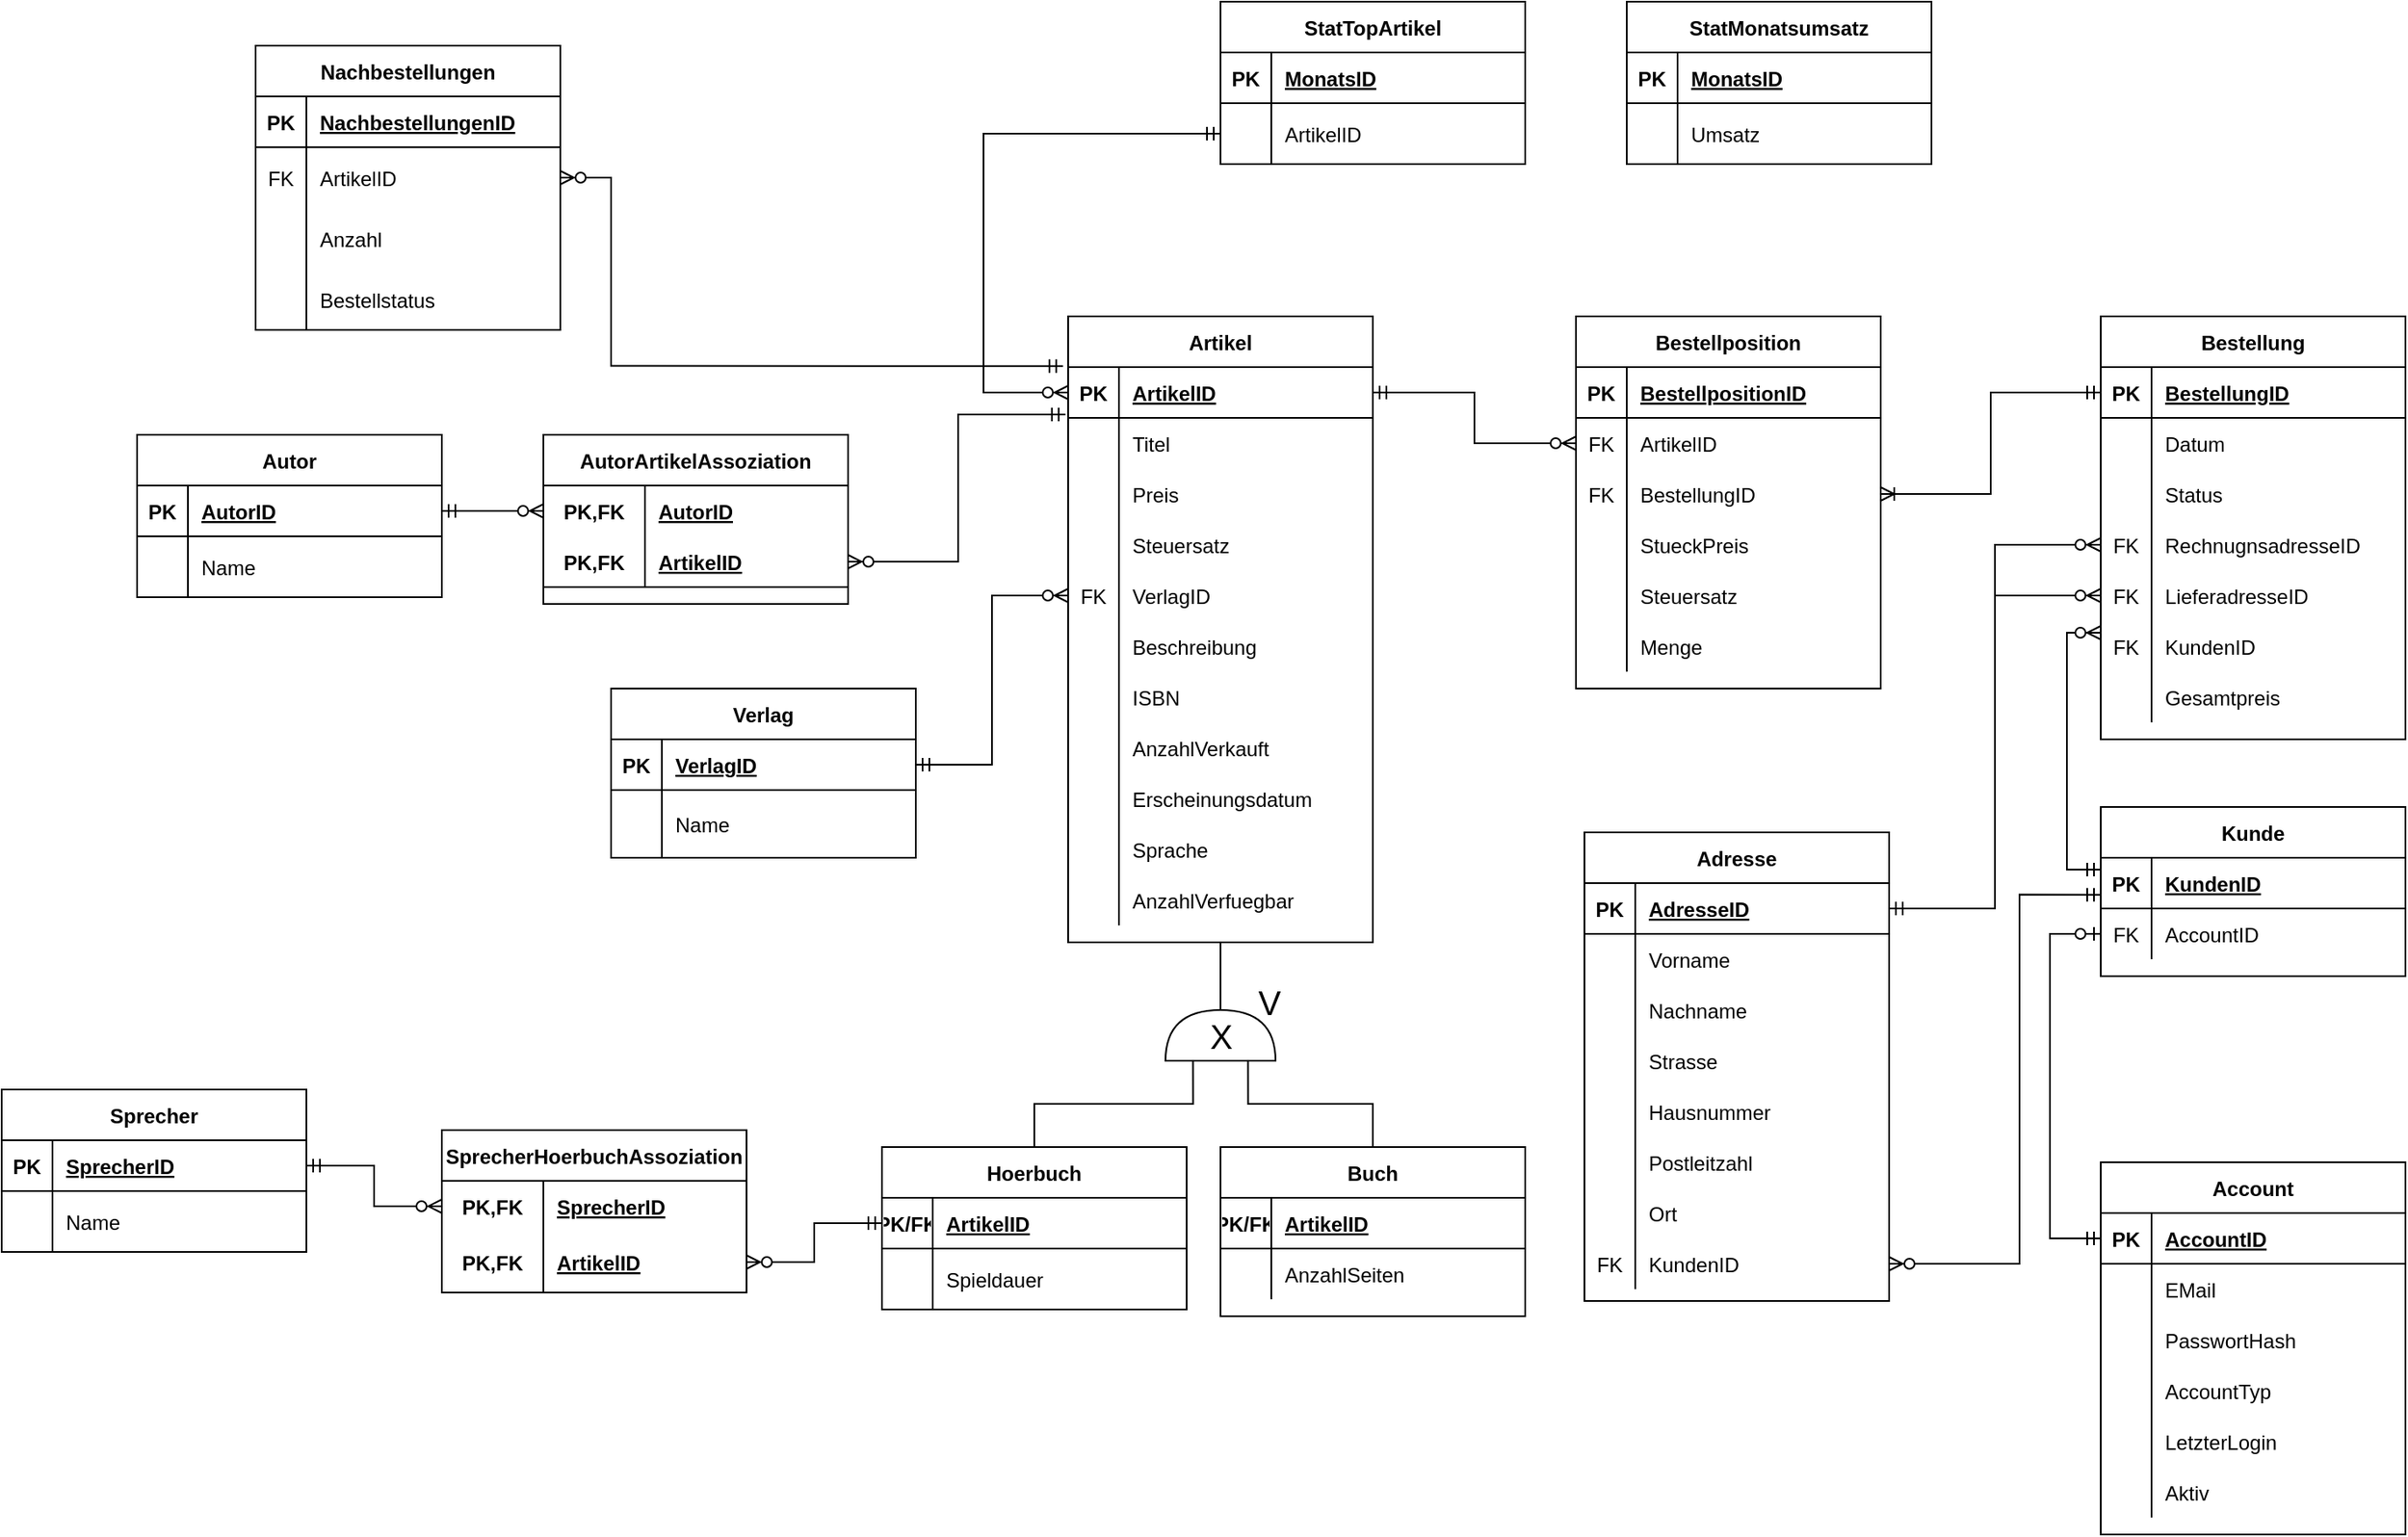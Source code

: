 <mxfile version="18.0.2" type="device"><diagram name="Page-1" id="9f46799a-70d6-7492-0946-bef42562c5a5"><mxGraphModel dx="3288" dy="1993" grid="1" gridSize="10" guides="1" tooltips="1" connect="1" arrows="1" fold="1" page="1" pageScale="1" pageWidth="1100" pageHeight="850" background="none" math="0" shadow="0"><root><mxCell id="0"/><mxCell id="1" parent="0"/><mxCell id="DwqNOVMv9Qm3xg07h4hm-41" value="Artikel" style="shape=table;startSize=30;container=1;collapsible=1;childLayout=tableLayout;fixedRows=1;rowLines=0;fontStyle=1;align=center;resizeLast=1;" parent="1" vertex="1"><mxGeometry x="190" y="90" width="180" height="370" as="geometry"/></mxCell><mxCell id="DwqNOVMv9Qm3xg07h4hm-42" value="" style="shape=tableRow;horizontal=0;startSize=0;swimlaneHead=0;swimlaneBody=0;fillColor=none;collapsible=0;dropTarget=0;points=[[0,0.5],[1,0.5]];portConstraint=eastwest;top=0;left=0;right=0;bottom=1;" parent="DwqNOVMv9Qm3xg07h4hm-41" vertex="1"><mxGeometry y="30" width="180" height="30" as="geometry"/></mxCell><mxCell id="DwqNOVMv9Qm3xg07h4hm-43" value="PK" style="shape=partialRectangle;connectable=0;fillColor=none;top=0;left=0;bottom=0;right=0;fontStyle=1;overflow=hidden;" parent="DwqNOVMv9Qm3xg07h4hm-42" vertex="1"><mxGeometry width="30" height="30" as="geometry"><mxRectangle width="30" height="30" as="alternateBounds"/></mxGeometry></mxCell><mxCell id="DwqNOVMv9Qm3xg07h4hm-44" value="ArtikelID" style="shape=partialRectangle;connectable=0;fillColor=none;top=0;left=0;bottom=0;right=0;align=left;spacingLeft=6;fontStyle=5;overflow=hidden;" parent="DwqNOVMv9Qm3xg07h4hm-42" vertex="1"><mxGeometry x="30" width="150" height="30" as="geometry"><mxRectangle width="150" height="30" as="alternateBounds"/></mxGeometry></mxCell><mxCell id="DwqNOVMv9Qm3xg07h4hm-45" value="" style="shape=tableRow;horizontal=0;startSize=0;swimlaneHead=0;swimlaneBody=0;fillColor=none;collapsible=0;dropTarget=0;points=[[0,0.5],[1,0.5]];portConstraint=eastwest;top=0;left=0;right=0;bottom=0;" parent="DwqNOVMv9Qm3xg07h4hm-41" vertex="1"><mxGeometry y="60" width="180" height="30" as="geometry"/></mxCell><mxCell id="DwqNOVMv9Qm3xg07h4hm-46" value="" style="shape=partialRectangle;connectable=0;fillColor=none;top=0;left=0;bottom=0;right=0;editable=1;overflow=hidden;" parent="DwqNOVMv9Qm3xg07h4hm-45" vertex="1"><mxGeometry width="30" height="30" as="geometry"><mxRectangle width="30" height="30" as="alternateBounds"/></mxGeometry></mxCell><mxCell id="DwqNOVMv9Qm3xg07h4hm-47" value="Titel" style="shape=partialRectangle;connectable=0;fillColor=none;top=0;left=0;bottom=0;right=0;align=left;spacingLeft=6;overflow=hidden;" parent="DwqNOVMv9Qm3xg07h4hm-45" vertex="1"><mxGeometry x="30" width="150" height="30" as="geometry"><mxRectangle width="150" height="30" as="alternateBounds"/></mxGeometry></mxCell><mxCell id="DwqNOVMv9Qm3xg07h4hm-48" value="" style="shape=tableRow;horizontal=0;startSize=0;swimlaneHead=0;swimlaneBody=0;fillColor=none;collapsible=0;dropTarget=0;points=[[0,0.5],[1,0.5]];portConstraint=eastwest;top=0;left=0;right=0;bottom=0;" parent="DwqNOVMv9Qm3xg07h4hm-41" vertex="1"><mxGeometry y="90" width="180" height="30" as="geometry"/></mxCell><mxCell id="DwqNOVMv9Qm3xg07h4hm-49" value="" style="shape=partialRectangle;connectable=0;fillColor=none;top=0;left=0;bottom=0;right=0;editable=1;overflow=hidden;" parent="DwqNOVMv9Qm3xg07h4hm-48" vertex="1"><mxGeometry width="30" height="30" as="geometry"><mxRectangle width="30" height="30" as="alternateBounds"/></mxGeometry></mxCell><mxCell id="DwqNOVMv9Qm3xg07h4hm-50" value="Preis" style="shape=partialRectangle;connectable=0;fillColor=none;top=0;left=0;bottom=0;right=0;align=left;spacingLeft=6;overflow=hidden;" parent="DwqNOVMv9Qm3xg07h4hm-48" vertex="1"><mxGeometry x="30" width="150" height="30" as="geometry"><mxRectangle width="150" height="30" as="alternateBounds"/></mxGeometry></mxCell><mxCell id="DwqNOVMv9Qm3xg07h4hm-311" value="" style="shape=tableRow;horizontal=0;startSize=0;swimlaneHead=0;swimlaneBody=0;fillColor=none;collapsible=0;dropTarget=0;points=[[0,0.5],[1,0.5]];portConstraint=eastwest;top=0;left=0;right=0;bottom=0;" parent="DwqNOVMv9Qm3xg07h4hm-41" vertex="1"><mxGeometry y="120" width="180" height="30" as="geometry"/></mxCell><mxCell id="DwqNOVMv9Qm3xg07h4hm-312" value="" style="shape=partialRectangle;connectable=0;fillColor=none;top=0;left=0;bottom=0;right=0;editable=1;overflow=hidden;" parent="DwqNOVMv9Qm3xg07h4hm-311" vertex="1"><mxGeometry width="30" height="30" as="geometry"><mxRectangle width="30" height="30" as="alternateBounds"/></mxGeometry></mxCell><mxCell id="DwqNOVMv9Qm3xg07h4hm-313" value="Steuersatz" style="shape=partialRectangle;connectable=0;fillColor=none;top=0;left=0;bottom=0;right=0;align=left;spacingLeft=6;overflow=hidden;" parent="DwqNOVMv9Qm3xg07h4hm-311" vertex="1"><mxGeometry x="30" width="150" height="30" as="geometry"><mxRectangle width="150" height="30" as="alternateBounds"/></mxGeometry></mxCell><mxCell id="DwqNOVMv9Qm3xg07h4hm-54" value="" style="shape=tableRow;horizontal=0;startSize=0;swimlaneHead=0;swimlaneBody=0;fillColor=none;collapsible=0;dropTarget=0;points=[[0,0.5],[1,0.5]];portConstraint=eastwest;top=0;left=0;right=0;bottom=0;" parent="DwqNOVMv9Qm3xg07h4hm-41" vertex="1"><mxGeometry y="150" width="180" height="30" as="geometry"/></mxCell><mxCell id="DwqNOVMv9Qm3xg07h4hm-55" value="FK" style="shape=partialRectangle;connectable=0;fillColor=none;top=0;left=0;bottom=0;right=0;editable=1;overflow=hidden;" parent="DwqNOVMv9Qm3xg07h4hm-54" vertex="1"><mxGeometry width="30" height="30" as="geometry"><mxRectangle width="30" height="30" as="alternateBounds"/></mxGeometry></mxCell><mxCell id="DwqNOVMv9Qm3xg07h4hm-56" value="VerlagID" style="shape=partialRectangle;connectable=0;fillColor=none;top=0;left=0;bottom=0;right=0;align=left;spacingLeft=6;overflow=hidden;" parent="DwqNOVMv9Qm3xg07h4hm-54" vertex="1"><mxGeometry x="30" width="150" height="30" as="geometry"><mxRectangle width="150" height="30" as="alternateBounds"/></mxGeometry></mxCell><mxCell id="DwqNOVMv9Qm3xg07h4hm-57" value="" style="shape=tableRow;horizontal=0;startSize=0;swimlaneHead=0;swimlaneBody=0;fillColor=none;collapsible=0;dropTarget=0;points=[[0,0.5],[1,0.5]];portConstraint=eastwest;top=0;left=0;right=0;bottom=0;" parent="DwqNOVMv9Qm3xg07h4hm-41" vertex="1"><mxGeometry y="180" width="180" height="30" as="geometry"/></mxCell><mxCell id="DwqNOVMv9Qm3xg07h4hm-58" value="" style="shape=partialRectangle;connectable=0;fillColor=none;top=0;left=0;bottom=0;right=0;editable=1;overflow=hidden;" parent="DwqNOVMv9Qm3xg07h4hm-57" vertex="1"><mxGeometry width="30" height="30" as="geometry"><mxRectangle width="30" height="30" as="alternateBounds"/></mxGeometry></mxCell><mxCell id="DwqNOVMv9Qm3xg07h4hm-59" value="Beschreibung" style="shape=partialRectangle;connectable=0;fillColor=none;top=0;left=0;bottom=0;right=0;align=left;spacingLeft=6;overflow=hidden;" parent="DwqNOVMv9Qm3xg07h4hm-57" vertex="1"><mxGeometry x="30" width="150" height="30" as="geometry"><mxRectangle width="150" height="30" as="alternateBounds"/></mxGeometry></mxCell><mxCell id="DwqNOVMv9Qm3xg07h4hm-60" value="" style="shape=tableRow;horizontal=0;startSize=0;swimlaneHead=0;swimlaneBody=0;fillColor=none;collapsible=0;dropTarget=0;points=[[0,0.5],[1,0.5]];portConstraint=eastwest;top=0;left=0;right=0;bottom=0;" parent="DwqNOVMv9Qm3xg07h4hm-41" vertex="1"><mxGeometry y="210" width="180" height="30" as="geometry"/></mxCell><mxCell id="DwqNOVMv9Qm3xg07h4hm-61" value="" style="shape=partialRectangle;connectable=0;fillColor=none;top=0;left=0;bottom=0;right=0;editable=1;overflow=hidden;" parent="DwqNOVMv9Qm3xg07h4hm-60" vertex="1"><mxGeometry width="30" height="30" as="geometry"><mxRectangle width="30" height="30" as="alternateBounds"/></mxGeometry></mxCell><mxCell id="DwqNOVMv9Qm3xg07h4hm-62" value="ISBN" style="shape=partialRectangle;connectable=0;fillColor=none;top=0;left=0;bottom=0;right=0;align=left;spacingLeft=6;overflow=hidden;" parent="DwqNOVMv9Qm3xg07h4hm-60" vertex="1"><mxGeometry x="30" width="150" height="30" as="geometry"><mxRectangle width="150" height="30" as="alternateBounds"/></mxGeometry></mxCell><mxCell id="DwqNOVMv9Qm3xg07h4hm-323" value="" style="shape=tableRow;horizontal=0;startSize=0;swimlaneHead=0;swimlaneBody=0;fillColor=none;collapsible=0;dropTarget=0;points=[[0,0.5],[1,0.5]];portConstraint=eastwest;top=0;left=0;right=0;bottom=0;" parent="DwqNOVMv9Qm3xg07h4hm-41" vertex="1"><mxGeometry y="240" width="180" height="30" as="geometry"/></mxCell><mxCell id="DwqNOVMv9Qm3xg07h4hm-324" value="" style="shape=partialRectangle;connectable=0;fillColor=none;top=0;left=0;bottom=0;right=0;editable=1;overflow=hidden;" parent="DwqNOVMv9Qm3xg07h4hm-323" vertex="1"><mxGeometry width="30" height="30" as="geometry"><mxRectangle width="30" height="30" as="alternateBounds"/></mxGeometry></mxCell><mxCell id="DwqNOVMv9Qm3xg07h4hm-325" value="AnzahlVerkauft" style="shape=partialRectangle;connectable=0;fillColor=none;top=0;left=0;bottom=0;right=0;align=left;spacingLeft=6;overflow=hidden;" parent="DwqNOVMv9Qm3xg07h4hm-323" vertex="1"><mxGeometry x="30" width="150" height="30" as="geometry"><mxRectangle width="150" height="30" as="alternateBounds"/></mxGeometry></mxCell><mxCell id="_Ptw6xubz1WOJnl3ypWV-29" value="" style="shape=tableRow;horizontal=0;startSize=0;swimlaneHead=0;swimlaneBody=0;fillColor=none;collapsible=0;dropTarget=0;points=[[0,0.5],[1,0.5]];portConstraint=eastwest;top=0;left=0;right=0;bottom=0;" parent="DwqNOVMv9Qm3xg07h4hm-41" vertex="1"><mxGeometry y="270" width="180" height="30" as="geometry"/></mxCell><mxCell id="_Ptw6xubz1WOJnl3ypWV-30" value="" style="shape=partialRectangle;connectable=0;fillColor=none;top=0;left=0;bottom=0;right=0;editable=1;overflow=hidden;" parent="_Ptw6xubz1WOJnl3ypWV-29" vertex="1"><mxGeometry width="30" height="30" as="geometry"><mxRectangle width="30" height="30" as="alternateBounds"/></mxGeometry></mxCell><mxCell id="_Ptw6xubz1WOJnl3ypWV-31" value="Erscheinungsdatum" style="shape=partialRectangle;connectable=0;fillColor=none;top=0;left=0;bottom=0;right=0;align=left;spacingLeft=6;overflow=hidden;" parent="_Ptw6xubz1WOJnl3ypWV-29" vertex="1"><mxGeometry x="30" width="150" height="30" as="geometry"><mxRectangle width="150" height="30" as="alternateBounds"/></mxGeometry></mxCell><mxCell id="_Ptw6xubz1WOJnl3ypWV-32" value="" style="shape=tableRow;horizontal=0;startSize=0;swimlaneHead=0;swimlaneBody=0;fillColor=none;collapsible=0;dropTarget=0;points=[[0,0.5],[1,0.5]];portConstraint=eastwest;top=0;left=0;right=0;bottom=0;" parent="DwqNOVMv9Qm3xg07h4hm-41" vertex="1"><mxGeometry y="300" width="180" height="30" as="geometry"/></mxCell><mxCell id="_Ptw6xubz1WOJnl3ypWV-33" value="" style="shape=partialRectangle;connectable=0;fillColor=none;top=0;left=0;bottom=0;right=0;editable=1;overflow=hidden;" parent="_Ptw6xubz1WOJnl3ypWV-32" vertex="1"><mxGeometry width="30" height="30" as="geometry"><mxRectangle width="30" height="30" as="alternateBounds"/></mxGeometry></mxCell><mxCell id="_Ptw6xubz1WOJnl3ypWV-34" value="Sprache" style="shape=partialRectangle;connectable=0;fillColor=none;top=0;left=0;bottom=0;right=0;align=left;spacingLeft=6;overflow=hidden;" parent="_Ptw6xubz1WOJnl3ypWV-32" vertex="1"><mxGeometry x="30" width="150" height="30" as="geometry"><mxRectangle width="150" height="30" as="alternateBounds"/></mxGeometry></mxCell><mxCell id="_Ptw6xubz1WOJnl3ypWV-125" value="" style="shape=tableRow;horizontal=0;startSize=0;swimlaneHead=0;swimlaneBody=0;fillColor=none;collapsible=0;dropTarget=0;points=[[0,0.5],[1,0.5]];portConstraint=eastwest;top=0;left=0;right=0;bottom=0;" parent="DwqNOVMv9Qm3xg07h4hm-41" vertex="1"><mxGeometry y="330" width="180" height="30" as="geometry"/></mxCell><mxCell id="_Ptw6xubz1WOJnl3ypWV-126" value="" style="shape=partialRectangle;connectable=0;fillColor=none;top=0;left=0;bottom=0;right=0;editable=1;overflow=hidden;" parent="_Ptw6xubz1WOJnl3ypWV-125" vertex="1"><mxGeometry width="30" height="30" as="geometry"><mxRectangle width="30" height="30" as="alternateBounds"/></mxGeometry></mxCell><mxCell id="_Ptw6xubz1WOJnl3ypWV-127" value="AnzahlVerfuegbar" style="shape=partialRectangle;connectable=0;fillColor=none;top=0;left=0;bottom=0;right=0;align=left;spacingLeft=6;overflow=hidden;" parent="_Ptw6xubz1WOJnl3ypWV-125" vertex="1"><mxGeometry x="30" width="150" height="30" as="geometry"><mxRectangle width="150" height="30" as="alternateBounds"/></mxGeometry></mxCell><mxCell id="DwqNOVMv9Qm3xg07h4hm-66" value="Buch" style="shape=table;startSize=30;container=1;collapsible=1;childLayout=tableLayout;fixedRows=1;rowLines=0;fontStyle=1;align=center;resizeLast=1;" parent="1" vertex="1"><mxGeometry x="280" y="581" width="180" height="100" as="geometry"/></mxCell><mxCell id="DwqNOVMv9Qm3xg07h4hm-67" value="" style="shape=tableRow;horizontal=0;startSize=0;swimlaneHead=0;swimlaneBody=0;fillColor=none;collapsible=0;dropTarget=0;points=[[0,0.5],[1,0.5]];portConstraint=eastwest;top=0;left=0;right=0;bottom=1;" parent="DwqNOVMv9Qm3xg07h4hm-66" vertex="1"><mxGeometry y="30" width="180" height="30" as="geometry"/></mxCell><mxCell id="DwqNOVMv9Qm3xg07h4hm-68" value="PK/FK" style="shape=partialRectangle;connectable=0;fillColor=none;top=0;left=0;bottom=0;right=0;fontStyle=1;overflow=hidden;" parent="DwqNOVMv9Qm3xg07h4hm-67" vertex="1"><mxGeometry width="30" height="30" as="geometry"><mxRectangle width="30" height="30" as="alternateBounds"/></mxGeometry></mxCell><mxCell id="DwqNOVMv9Qm3xg07h4hm-69" value="ArtikelID" style="shape=partialRectangle;connectable=0;fillColor=none;top=0;left=0;bottom=0;right=0;align=left;spacingLeft=6;fontStyle=5;overflow=hidden;" parent="DwqNOVMv9Qm3xg07h4hm-67" vertex="1"><mxGeometry x="30" width="150" height="30" as="geometry"><mxRectangle width="150" height="30" as="alternateBounds"/></mxGeometry></mxCell><mxCell id="DwqNOVMv9Qm3xg07h4hm-73" value="" style="shape=tableRow;horizontal=0;startSize=0;swimlaneHead=0;swimlaneBody=0;fillColor=none;collapsible=0;dropTarget=0;points=[[0,0.5],[1,0.5]];portConstraint=eastwest;top=0;left=0;right=0;bottom=0;" parent="DwqNOVMv9Qm3xg07h4hm-66" vertex="1"><mxGeometry y="60" width="180" height="30" as="geometry"/></mxCell><mxCell id="DwqNOVMv9Qm3xg07h4hm-74" value="" style="shape=partialRectangle;connectable=0;fillColor=none;top=0;left=0;bottom=0;right=0;editable=1;overflow=hidden;" parent="DwqNOVMv9Qm3xg07h4hm-73" vertex="1"><mxGeometry width="30" height="30" as="geometry"><mxRectangle width="30" height="30" as="alternateBounds"/></mxGeometry></mxCell><mxCell id="DwqNOVMv9Qm3xg07h4hm-75" value="AnzahlSeiten" style="shape=partialRectangle;connectable=0;fillColor=none;top=0;left=0;bottom=0;right=0;align=left;spacingLeft=6;overflow=hidden;" parent="DwqNOVMv9Qm3xg07h4hm-73" vertex="1"><mxGeometry x="30" width="150" height="30" as="geometry"><mxRectangle width="150" height="30" as="alternateBounds"/></mxGeometry></mxCell><mxCell id="DwqNOVMv9Qm3xg07h4hm-92" value="Hoerbuch" style="shape=table;startSize=30;container=1;collapsible=1;childLayout=tableLayout;fixedRows=1;rowLines=0;fontStyle=1;align=center;resizeLast=1;" parent="1" vertex="1"><mxGeometry x="80" y="581" width="180" height="96" as="geometry"/></mxCell><mxCell id="DwqNOVMv9Qm3xg07h4hm-93" value="" style="shape=tableRow;horizontal=0;startSize=0;swimlaneHead=0;swimlaneBody=0;fillColor=none;collapsible=0;dropTarget=0;points=[[0,0.5],[1,0.5]];portConstraint=eastwest;top=0;left=0;right=0;bottom=1;" parent="DwqNOVMv9Qm3xg07h4hm-92" vertex="1"><mxGeometry y="30" width="180" height="30" as="geometry"/></mxCell><mxCell id="DwqNOVMv9Qm3xg07h4hm-94" value="PK/FK" style="shape=partialRectangle;connectable=0;fillColor=none;top=0;left=0;bottom=0;right=0;fontStyle=1;overflow=hidden;" parent="DwqNOVMv9Qm3xg07h4hm-93" vertex="1"><mxGeometry width="30" height="30" as="geometry"><mxRectangle width="30" height="30" as="alternateBounds"/></mxGeometry></mxCell><mxCell id="DwqNOVMv9Qm3xg07h4hm-95" value="ArtikelID" style="shape=partialRectangle;connectable=0;fillColor=none;top=0;left=0;bottom=0;right=0;align=left;spacingLeft=6;fontStyle=5;overflow=hidden;" parent="DwqNOVMv9Qm3xg07h4hm-93" vertex="1"><mxGeometry x="30" width="150" height="30" as="geometry"><mxRectangle width="150" height="30" as="alternateBounds"/></mxGeometry></mxCell><mxCell id="DwqNOVMv9Qm3xg07h4hm-99" value="" style="shape=tableRow;horizontal=0;startSize=0;swimlaneHead=0;swimlaneBody=0;fillColor=none;collapsible=0;dropTarget=0;points=[[0,0.5],[1,0.5]];portConstraint=eastwest;top=0;left=0;right=0;bottom=0;" parent="DwqNOVMv9Qm3xg07h4hm-92" vertex="1"><mxGeometry y="60" width="180" height="36" as="geometry"/></mxCell><mxCell id="DwqNOVMv9Qm3xg07h4hm-100" value="" style="shape=partialRectangle;connectable=0;fillColor=none;top=0;left=0;bottom=0;right=0;editable=1;overflow=hidden;" parent="DwqNOVMv9Qm3xg07h4hm-99" vertex="1"><mxGeometry width="30" height="36" as="geometry"><mxRectangle width="30" height="36" as="alternateBounds"/></mxGeometry></mxCell><mxCell id="DwqNOVMv9Qm3xg07h4hm-101" value="Spieldauer" style="shape=partialRectangle;connectable=0;fillColor=none;top=0;left=0;bottom=0;right=0;align=left;spacingLeft=6;overflow=hidden;" parent="DwqNOVMv9Qm3xg07h4hm-99" vertex="1"><mxGeometry x="30" width="150" height="36" as="geometry"><mxRectangle width="150" height="36" as="alternateBounds"/></mxGeometry></mxCell><mxCell id="_Ptw6xubz1WOJnl3ypWV-1" value="Sprecher" style="shape=table;startSize=30;container=1;collapsible=1;childLayout=tableLayout;fixedRows=1;rowLines=0;fontStyle=1;align=center;resizeLast=1;" parent="1" vertex="1"><mxGeometry x="-440" y="547" width="180" height="96" as="geometry"/></mxCell><mxCell id="_Ptw6xubz1WOJnl3ypWV-2" value="" style="shape=tableRow;horizontal=0;startSize=0;swimlaneHead=0;swimlaneBody=0;fillColor=none;collapsible=0;dropTarget=0;points=[[0,0.5],[1,0.5]];portConstraint=eastwest;top=0;left=0;right=0;bottom=1;" parent="_Ptw6xubz1WOJnl3ypWV-1" vertex="1"><mxGeometry y="30" width="180" height="30" as="geometry"/></mxCell><mxCell id="_Ptw6xubz1WOJnl3ypWV-3" value="PK" style="shape=partialRectangle;connectable=0;fillColor=none;top=0;left=0;bottom=0;right=0;fontStyle=1;overflow=hidden;" parent="_Ptw6xubz1WOJnl3ypWV-2" vertex="1"><mxGeometry width="30" height="30" as="geometry"><mxRectangle width="30" height="30" as="alternateBounds"/></mxGeometry></mxCell><mxCell id="_Ptw6xubz1WOJnl3ypWV-4" value="SprecherID" style="shape=partialRectangle;connectable=0;fillColor=none;top=0;left=0;bottom=0;right=0;align=left;spacingLeft=6;fontStyle=5;overflow=hidden;" parent="_Ptw6xubz1WOJnl3ypWV-2" vertex="1"><mxGeometry x="30" width="150" height="30" as="geometry"><mxRectangle width="150" height="30" as="alternateBounds"/></mxGeometry></mxCell><mxCell id="_Ptw6xubz1WOJnl3ypWV-8" value="" style="shape=tableRow;horizontal=0;startSize=0;swimlaneHead=0;swimlaneBody=0;fillColor=none;collapsible=0;dropTarget=0;points=[[0,0.5],[1,0.5]];portConstraint=eastwest;top=0;left=0;right=0;bottom=0;" parent="_Ptw6xubz1WOJnl3ypWV-1" vertex="1"><mxGeometry y="60" width="180" height="36" as="geometry"/></mxCell><mxCell id="_Ptw6xubz1WOJnl3ypWV-9" value="" style="shape=partialRectangle;connectable=0;fillColor=none;top=0;left=0;bottom=0;right=0;editable=1;overflow=hidden;" parent="_Ptw6xubz1WOJnl3ypWV-8" vertex="1"><mxGeometry width="30" height="36" as="geometry"><mxRectangle width="30" height="36" as="alternateBounds"/></mxGeometry></mxCell><mxCell id="_Ptw6xubz1WOJnl3ypWV-10" value="Name" style="shape=partialRectangle;connectable=0;fillColor=none;top=0;left=0;bottom=0;right=0;align=left;spacingLeft=6;overflow=hidden;" parent="_Ptw6xubz1WOJnl3ypWV-8" vertex="1"><mxGeometry x="30" width="150" height="36" as="geometry"><mxRectangle width="150" height="36" as="alternateBounds"/></mxGeometry></mxCell><mxCell id="_Ptw6xubz1WOJnl3ypWV-35" value="Verlag" style="shape=table;startSize=30;container=1;collapsible=1;childLayout=tableLayout;fixedRows=1;rowLines=0;fontStyle=1;align=center;resizeLast=1;" parent="1" vertex="1"><mxGeometry x="-80" y="310" width="180" height="100" as="geometry"/></mxCell><mxCell id="_Ptw6xubz1WOJnl3ypWV-36" value="" style="shape=tableRow;horizontal=0;startSize=0;swimlaneHead=0;swimlaneBody=0;fillColor=none;collapsible=0;dropTarget=0;points=[[0,0.5],[1,0.5]];portConstraint=eastwest;top=0;left=0;right=0;bottom=1;" parent="_Ptw6xubz1WOJnl3ypWV-35" vertex="1"><mxGeometry y="30" width="180" height="30" as="geometry"/></mxCell><mxCell id="_Ptw6xubz1WOJnl3ypWV-37" value="PK" style="shape=partialRectangle;connectable=0;fillColor=none;top=0;left=0;bottom=0;right=0;fontStyle=1;overflow=hidden;" parent="_Ptw6xubz1WOJnl3ypWV-36" vertex="1"><mxGeometry width="30" height="30" as="geometry"><mxRectangle width="30" height="30" as="alternateBounds"/></mxGeometry></mxCell><mxCell id="_Ptw6xubz1WOJnl3ypWV-38" value="VerlagID" style="shape=partialRectangle;connectable=0;fillColor=none;top=0;left=0;bottom=0;right=0;align=left;spacingLeft=6;fontStyle=5;overflow=hidden;" parent="_Ptw6xubz1WOJnl3ypWV-36" vertex="1"><mxGeometry x="30" width="150" height="30" as="geometry"><mxRectangle width="150" height="30" as="alternateBounds"/></mxGeometry></mxCell><mxCell id="_Ptw6xubz1WOJnl3ypWV-39" value="" style="shape=tableRow;horizontal=0;startSize=0;swimlaneHead=0;swimlaneBody=0;fillColor=none;collapsible=0;dropTarget=0;points=[[0,0.5],[1,0.5]];portConstraint=eastwest;top=0;left=0;right=0;bottom=0;" parent="_Ptw6xubz1WOJnl3ypWV-35" vertex="1"><mxGeometry y="60" width="180" height="40" as="geometry"/></mxCell><mxCell id="_Ptw6xubz1WOJnl3ypWV-40" value="" style="shape=partialRectangle;connectable=0;fillColor=none;top=0;left=0;bottom=0;right=0;editable=1;overflow=hidden;" parent="_Ptw6xubz1WOJnl3ypWV-39" vertex="1"><mxGeometry width="30" height="40" as="geometry"><mxRectangle width="30" height="40" as="alternateBounds"/></mxGeometry></mxCell><mxCell id="_Ptw6xubz1WOJnl3ypWV-41" value="Name" style="shape=partialRectangle;connectable=0;fillColor=none;top=0;left=0;bottom=0;right=0;align=left;spacingLeft=6;overflow=hidden;" parent="_Ptw6xubz1WOJnl3ypWV-39" vertex="1"><mxGeometry x="30" width="150" height="40" as="geometry"><mxRectangle width="150" height="40" as="alternateBounds"/></mxGeometry></mxCell><mxCell id="_Ptw6xubz1WOJnl3ypWV-85" value="Autor" style="shape=table;startSize=30;container=1;collapsible=1;childLayout=tableLayout;fixedRows=1;rowLines=0;fontStyle=1;align=center;resizeLast=1;" parent="1" vertex="1"><mxGeometry x="-360" y="160" width="180" height="96" as="geometry"/></mxCell><mxCell id="_Ptw6xubz1WOJnl3ypWV-86" value="" style="shape=tableRow;horizontal=0;startSize=0;swimlaneHead=0;swimlaneBody=0;fillColor=none;collapsible=0;dropTarget=0;points=[[0,0.5],[1,0.5]];portConstraint=eastwest;top=0;left=0;right=0;bottom=1;" parent="_Ptw6xubz1WOJnl3ypWV-85" vertex="1"><mxGeometry y="30" width="180" height="30" as="geometry"/></mxCell><mxCell id="_Ptw6xubz1WOJnl3ypWV-87" value="PK" style="shape=partialRectangle;connectable=0;fillColor=none;top=0;left=0;bottom=0;right=0;fontStyle=1;overflow=hidden;" parent="_Ptw6xubz1WOJnl3ypWV-86" vertex="1"><mxGeometry width="30" height="30" as="geometry"><mxRectangle width="30" height="30" as="alternateBounds"/></mxGeometry></mxCell><mxCell id="_Ptw6xubz1WOJnl3ypWV-88" value="AutorID" style="shape=partialRectangle;connectable=0;fillColor=none;top=0;left=0;bottom=0;right=0;align=left;spacingLeft=6;fontStyle=5;overflow=hidden;" parent="_Ptw6xubz1WOJnl3ypWV-86" vertex="1"><mxGeometry x="30" width="150" height="30" as="geometry"><mxRectangle width="150" height="30" as="alternateBounds"/></mxGeometry></mxCell><mxCell id="_Ptw6xubz1WOJnl3ypWV-89" value="" style="shape=tableRow;horizontal=0;startSize=0;swimlaneHead=0;swimlaneBody=0;fillColor=none;collapsible=0;dropTarget=0;points=[[0,0.5],[1,0.5]];portConstraint=eastwest;top=0;left=0;right=0;bottom=0;" parent="_Ptw6xubz1WOJnl3ypWV-85" vertex="1"><mxGeometry y="60" width="180" height="36" as="geometry"/></mxCell><mxCell id="_Ptw6xubz1WOJnl3ypWV-90" value="" style="shape=partialRectangle;connectable=0;fillColor=none;top=0;left=0;bottom=0;right=0;editable=1;overflow=hidden;" parent="_Ptw6xubz1WOJnl3ypWV-89" vertex="1"><mxGeometry width="30" height="36" as="geometry"><mxRectangle width="30" height="36" as="alternateBounds"/></mxGeometry></mxCell><mxCell id="_Ptw6xubz1WOJnl3ypWV-91" value="Name" style="shape=partialRectangle;connectable=0;fillColor=none;top=0;left=0;bottom=0;right=0;align=left;spacingLeft=6;overflow=hidden;" parent="_Ptw6xubz1WOJnl3ypWV-89" vertex="1"><mxGeometry x="30" width="150" height="36" as="geometry"><mxRectangle width="150" height="36" as="alternateBounds"/></mxGeometry></mxCell><mxCell id="_Ptw6xubz1WOJnl3ypWV-123" value="" style="edgeStyle=orthogonalEdgeStyle;fontSize=12;html=1;endArrow=ERzeroToMany;startArrow=ERmandOne;rounded=0;entryX=0;entryY=0.5;entryDx=0;entryDy=0;exitX=1;exitY=0.5;exitDx=0;exitDy=0;" parent="1" source="_Ptw6xubz1WOJnl3ypWV-36" target="DwqNOVMv9Qm3xg07h4hm-54" edge="1"><mxGeometry width="100" height="100" relative="1" as="geometry"><mxPoint x="70" y="475" as="sourcePoint"/><mxPoint x="170" y="375" as="targetPoint"/></mxGeometry></mxCell><mxCell id="_Ptw6xubz1WOJnl3ypWV-128" value="Bestellposition" style="shape=table;startSize=30;container=1;collapsible=1;childLayout=tableLayout;fixedRows=1;rowLines=0;fontStyle=1;align=center;resizeLast=1;" parent="1" vertex="1"><mxGeometry x="490" y="90" width="180" height="220" as="geometry"/></mxCell><mxCell id="_Ptw6xubz1WOJnl3ypWV-129" value="" style="shape=tableRow;horizontal=0;startSize=0;swimlaneHead=0;swimlaneBody=0;fillColor=none;collapsible=0;dropTarget=0;points=[[0,0.5],[1,0.5]];portConstraint=eastwest;top=0;left=0;right=0;bottom=1;" parent="_Ptw6xubz1WOJnl3ypWV-128" vertex="1"><mxGeometry y="30" width="180" height="30" as="geometry"/></mxCell><mxCell id="_Ptw6xubz1WOJnl3ypWV-130" value="PK" style="shape=partialRectangle;connectable=0;fillColor=none;top=0;left=0;bottom=0;right=0;fontStyle=1;overflow=hidden;" parent="_Ptw6xubz1WOJnl3ypWV-129" vertex="1"><mxGeometry width="30" height="30" as="geometry"><mxRectangle width="30" height="30" as="alternateBounds"/></mxGeometry></mxCell><mxCell id="_Ptw6xubz1WOJnl3ypWV-131" value="BestellpositionID" style="shape=partialRectangle;connectable=0;fillColor=none;top=0;left=0;bottom=0;right=0;align=left;spacingLeft=6;fontStyle=5;overflow=hidden;" parent="_Ptw6xubz1WOJnl3ypWV-129" vertex="1"><mxGeometry x="30" width="150" height="30" as="geometry"><mxRectangle width="150" height="30" as="alternateBounds"/></mxGeometry></mxCell><mxCell id="_Ptw6xubz1WOJnl3ypWV-132" value="" style="shape=tableRow;horizontal=0;startSize=0;swimlaneHead=0;swimlaneBody=0;fillColor=none;collapsible=0;dropTarget=0;points=[[0,0.5],[1,0.5]];portConstraint=eastwest;top=0;left=0;right=0;bottom=0;" parent="_Ptw6xubz1WOJnl3ypWV-128" vertex="1"><mxGeometry y="60" width="180" height="30" as="geometry"/></mxCell><mxCell id="_Ptw6xubz1WOJnl3ypWV-133" value="FK" style="shape=partialRectangle;connectable=0;fillColor=none;top=0;left=0;bottom=0;right=0;editable=1;overflow=hidden;" parent="_Ptw6xubz1WOJnl3ypWV-132" vertex="1"><mxGeometry width="30" height="30" as="geometry"><mxRectangle width="30" height="30" as="alternateBounds"/></mxGeometry></mxCell><mxCell id="_Ptw6xubz1WOJnl3ypWV-134" value="ArtikelID" style="shape=partialRectangle;connectable=0;fillColor=none;top=0;left=0;bottom=0;right=0;align=left;spacingLeft=6;overflow=hidden;" parent="_Ptw6xubz1WOJnl3ypWV-132" vertex="1"><mxGeometry x="30" width="150" height="30" as="geometry"><mxRectangle width="150" height="30" as="alternateBounds"/></mxGeometry></mxCell><mxCell id="_Ptw6xubz1WOJnl3ypWV-135" value="" style="shape=tableRow;horizontal=0;startSize=0;swimlaneHead=0;swimlaneBody=0;fillColor=none;collapsible=0;dropTarget=0;points=[[0,0.5],[1,0.5]];portConstraint=eastwest;top=0;left=0;right=0;bottom=0;" parent="_Ptw6xubz1WOJnl3ypWV-128" vertex="1"><mxGeometry y="90" width="180" height="30" as="geometry"/></mxCell><mxCell id="_Ptw6xubz1WOJnl3ypWV-136" value="FK" style="shape=partialRectangle;connectable=0;fillColor=none;top=0;left=0;bottom=0;right=0;editable=1;overflow=hidden;" parent="_Ptw6xubz1WOJnl3ypWV-135" vertex="1"><mxGeometry width="30" height="30" as="geometry"><mxRectangle width="30" height="30" as="alternateBounds"/></mxGeometry></mxCell><mxCell id="_Ptw6xubz1WOJnl3ypWV-137" value="BestellungID" style="shape=partialRectangle;connectable=0;fillColor=none;top=0;left=0;bottom=0;right=0;align=left;spacingLeft=6;overflow=hidden;" parent="_Ptw6xubz1WOJnl3ypWV-135" vertex="1"><mxGeometry x="30" width="150" height="30" as="geometry"><mxRectangle width="150" height="30" as="alternateBounds"/></mxGeometry></mxCell><mxCell id="_Ptw6xubz1WOJnl3ypWV-138" value="" style="shape=tableRow;horizontal=0;startSize=0;swimlaneHead=0;swimlaneBody=0;fillColor=none;collapsible=0;dropTarget=0;points=[[0,0.5],[1,0.5]];portConstraint=eastwest;top=0;left=0;right=0;bottom=0;" parent="_Ptw6xubz1WOJnl3ypWV-128" vertex="1"><mxGeometry y="120" width="180" height="30" as="geometry"/></mxCell><mxCell id="_Ptw6xubz1WOJnl3ypWV-139" value="" style="shape=partialRectangle;connectable=0;fillColor=none;top=0;left=0;bottom=0;right=0;editable=1;overflow=hidden;" parent="_Ptw6xubz1WOJnl3ypWV-138" vertex="1"><mxGeometry width="30" height="30" as="geometry"><mxRectangle width="30" height="30" as="alternateBounds"/></mxGeometry></mxCell><mxCell id="_Ptw6xubz1WOJnl3ypWV-140" value="StueckPreis" style="shape=partialRectangle;connectable=0;fillColor=none;top=0;left=0;bottom=0;right=0;align=left;spacingLeft=6;overflow=hidden;" parent="_Ptw6xubz1WOJnl3ypWV-138" vertex="1"><mxGeometry x="30" width="150" height="30" as="geometry"><mxRectangle width="150" height="30" as="alternateBounds"/></mxGeometry></mxCell><mxCell id="_Ptw6xubz1WOJnl3ypWV-154" value="" style="shape=tableRow;horizontal=0;startSize=0;swimlaneHead=0;swimlaneBody=0;fillColor=none;collapsible=0;dropTarget=0;points=[[0,0.5],[1,0.5]];portConstraint=eastwest;top=0;left=0;right=0;bottom=0;" parent="_Ptw6xubz1WOJnl3ypWV-128" vertex="1"><mxGeometry y="150" width="180" height="30" as="geometry"/></mxCell><mxCell id="_Ptw6xubz1WOJnl3ypWV-155" value="" style="shape=partialRectangle;connectable=0;fillColor=none;top=0;left=0;bottom=0;right=0;editable=1;overflow=hidden;" parent="_Ptw6xubz1WOJnl3ypWV-154" vertex="1"><mxGeometry width="30" height="30" as="geometry"><mxRectangle width="30" height="30" as="alternateBounds"/></mxGeometry></mxCell><mxCell id="_Ptw6xubz1WOJnl3ypWV-156" value="Steuersatz" style="shape=partialRectangle;connectable=0;fillColor=none;top=0;left=0;bottom=0;right=0;align=left;spacingLeft=6;overflow=hidden;" parent="_Ptw6xubz1WOJnl3ypWV-154" vertex="1"><mxGeometry x="30" width="150" height="30" as="geometry"><mxRectangle width="150" height="30" as="alternateBounds"/></mxGeometry></mxCell><mxCell id="_Ptw6xubz1WOJnl3ypWV-157" value="" style="shape=tableRow;horizontal=0;startSize=0;swimlaneHead=0;swimlaneBody=0;fillColor=none;collapsible=0;dropTarget=0;points=[[0,0.5],[1,0.5]];portConstraint=eastwest;top=0;left=0;right=0;bottom=0;" parent="_Ptw6xubz1WOJnl3ypWV-128" vertex="1"><mxGeometry y="180" width="180" height="30" as="geometry"/></mxCell><mxCell id="_Ptw6xubz1WOJnl3ypWV-158" value="" style="shape=partialRectangle;connectable=0;fillColor=none;top=0;left=0;bottom=0;right=0;editable=1;overflow=hidden;" parent="_Ptw6xubz1WOJnl3ypWV-157" vertex="1"><mxGeometry width="30" height="30" as="geometry"><mxRectangle width="30" height="30" as="alternateBounds"/></mxGeometry></mxCell><mxCell id="_Ptw6xubz1WOJnl3ypWV-159" value="Menge" style="shape=partialRectangle;connectable=0;fillColor=none;top=0;left=0;bottom=0;right=0;align=left;spacingLeft=6;overflow=hidden;" parent="_Ptw6xubz1WOJnl3ypWV-157" vertex="1"><mxGeometry x="30" width="150" height="30" as="geometry"><mxRectangle width="150" height="30" as="alternateBounds"/></mxGeometry></mxCell><mxCell id="_Ptw6xubz1WOJnl3ypWV-160" value="Bestellung" style="shape=table;startSize=30;container=1;collapsible=1;childLayout=tableLayout;fixedRows=1;rowLines=0;fontStyle=1;align=center;resizeLast=1;" parent="1" vertex="1"><mxGeometry x="800" y="90" width="180" height="250" as="geometry"/></mxCell><mxCell id="_Ptw6xubz1WOJnl3ypWV-161" value="" style="shape=tableRow;horizontal=0;startSize=0;swimlaneHead=0;swimlaneBody=0;fillColor=none;collapsible=0;dropTarget=0;points=[[0,0.5],[1,0.5]];portConstraint=eastwest;top=0;left=0;right=0;bottom=1;" parent="_Ptw6xubz1WOJnl3ypWV-160" vertex="1"><mxGeometry y="30" width="180" height="30" as="geometry"/></mxCell><mxCell id="_Ptw6xubz1WOJnl3ypWV-162" value="PK" style="shape=partialRectangle;connectable=0;fillColor=none;top=0;left=0;bottom=0;right=0;fontStyle=1;overflow=hidden;" parent="_Ptw6xubz1WOJnl3ypWV-161" vertex="1"><mxGeometry width="30" height="30" as="geometry"><mxRectangle width="30" height="30" as="alternateBounds"/></mxGeometry></mxCell><mxCell id="_Ptw6xubz1WOJnl3ypWV-163" value="BestellungID" style="shape=partialRectangle;connectable=0;fillColor=none;top=0;left=0;bottom=0;right=0;align=left;spacingLeft=6;fontStyle=5;overflow=hidden;" parent="_Ptw6xubz1WOJnl3ypWV-161" vertex="1"><mxGeometry x="30" width="150" height="30" as="geometry"><mxRectangle width="150" height="30" as="alternateBounds"/></mxGeometry></mxCell><mxCell id="_Ptw6xubz1WOJnl3ypWV-164" value="" style="shape=tableRow;horizontal=0;startSize=0;swimlaneHead=0;swimlaneBody=0;fillColor=none;collapsible=0;dropTarget=0;points=[[0,0.5],[1,0.5]];portConstraint=eastwest;top=0;left=0;right=0;bottom=0;" parent="_Ptw6xubz1WOJnl3ypWV-160" vertex="1"><mxGeometry y="60" width="180" height="30" as="geometry"/></mxCell><mxCell id="_Ptw6xubz1WOJnl3ypWV-165" value="" style="shape=partialRectangle;connectable=0;fillColor=none;top=0;left=0;bottom=0;right=0;editable=1;overflow=hidden;" parent="_Ptw6xubz1WOJnl3ypWV-164" vertex="1"><mxGeometry width="30" height="30" as="geometry"><mxRectangle width="30" height="30" as="alternateBounds"/></mxGeometry></mxCell><mxCell id="_Ptw6xubz1WOJnl3ypWV-166" value="Datum" style="shape=partialRectangle;connectable=0;fillColor=none;top=0;left=0;bottom=0;right=0;align=left;spacingLeft=6;overflow=hidden;" parent="_Ptw6xubz1WOJnl3ypWV-164" vertex="1"><mxGeometry x="30" width="150" height="30" as="geometry"><mxRectangle width="150" height="30" as="alternateBounds"/></mxGeometry></mxCell><mxCell id="_Ptw6xubz1WOJnl3ypWV-167" value="" style="shape=tableRow;horizontal=0;startSize=0;swimlaneHead=0;swimlaneBody=0;fillColor=none;collapsible=0;dropTarget=0;points=[[0,0.5],[1,0.5]];portConstraint=eastwest;top=0;left=0;right=0;bottom=0;" parent="_Ptw6xubz1WOJnl3ypWV-160" vertex="1"><mxGeometry y="90" width="180" height="30" as="geometry"/></mxCell><mxCell id="_Ptw6xubz1WOJnl3ypWV-168" value="" style="shape=partialRectangle;connectable=0;fillColor=none;top=0;left=0;bottom=0;right=0;editable=1;overflow=hidden;" parent="_Ptw6xubz1WOJnl3ypWV-167" vertex="1"><mxGeometry width="30" height="30" as="geometry"><mxRectangle width="30" height="30" as="alternateBounds"/></mxGeometry></mxCell><mxCell id="_Ptw6xubz1WOJnl3ypWV-169" value="Status" style="shape=partialRectangle;connectable=0;fillColor=none;top=0;left=0;bottom=0;right=0;align=left;spacingLeft=6;overflow=hidden;" parent="_Ptw6xubz1WOJnl3ypWV-167" vertex="1"><mxGeometry x="30" width="150" height="30" as="geometry"><mxRectangle width="150" height="30" as="alternateBounds"/></mxGeometry></mxCell><mxCell id="_Ptw6xubz1WOJnl3ypWV-170" value="" style="shape=tableRow;horizontal=0;startSize=0;swimlaneHead=0;swimlaneBody=0;fillColor=none;collapsible=0;dropTarget=0;points=[[0,0.5],[1,0.5]];portConstraint=eastwest;top=0;left=0;right=0;bottom=0;" parent="_Ptw6xubz1WOJnl3ypWV-160" vertex="1"><mxGeometry y="120" width="180" height="30" as="geometry"/></mxCell><mxCell id="_Ptw6xubz1WOJnl3ypWV-171" value="FK" style="shape=partialRectangle;connectable=0;fillColor=none;top=0;left=0;bottom=0;right=0;editable=1;overflow=hidden;" parent="_Ptw6xubz1WOJnl3ypWV-170" vertex="1"><mxGeometry width="30" height="30" as="geometry"><mxRectangle width="30" height="30" as="alternateBounds"/></mxGeometry></mxCell><mxCell id="_Ptw6xubz1WOJnl3ypWV-172" value="RechnugnsadresseID" style="shape=partialRectangle;connectable=0;fillColor=none;top=0;left=0;bottom=0;right=0;align=left;spacingLeft=6;overflow=hidden;" parent="_Ptw6xubz1WOJnl3ypWV-170" vertex="1"><mxGeometry x="30" width="150" height="30" as="geometry"><mxRectangle width="150" height="30" as="alternateBounds"/></mxGeometry></mxCell><mxCell id="_Ptw6xubz1WOJnl3ypWV-173" value="" style="shape=tableRow;horizontal=0;startSize=0;swimlaneHead=0;swimlaneBody=0;fillColor=none;collapsible=0;dropTarget=0;points=[[0,0.5],[1,0.5]];portConstraint=eastwest;top=0;left=0;right=0;bottom=0;" parent="_Ptw6xubz1WOJnl3ypWV-160" vertex="1"><mxGeometry y="150" width="180" height="30" as="geometry"/></mxCell><mxCell id="_Ptw6xubz1WOJnl3ypWV-174" value="FK" style="shape=partialRectangle;connectable=0;fillColor=none;top=0;left=0;bottom=0;right=0;editable=1;overflow=hidden;" parent="_Ptw6xubz1WOJnl3ypWV-173" vertex="1"><mxGeometry width="30" height="30" as="geometry"><mxRectangle width="30" height="30" as="alternateBounds"/></mxGeometry></mxCell><mxCell id="_Ptw6xubz1WOJnl3ypWV-175" value="LieferadresseID" style="shape=partialRectangle;connectable=0;fillColor=none;top=0;left=0;bottom=0;right=0;align=left;spacingLeft=6;overflow=hidden;" parent="_Ptw6xubz1WOJnl3ypWV-173" vertex="1"><mxGeometry x="30" width="150" height="30" as="geometry"><mxRectangle width="150" height="30" as="alternateBounds"/></mxGeometry></mxCell><mxCell id="_Ptw6xubz1WOJnl3ypWV-176" value="" style="shape=tableRow;horizontal=0;startSize=0;swimlaneHead=0;swimlaneBody=0;fillColor=none;collapsible=0;dropTarget=0;points=[[0,0.5],[1,0.5]];portConstraint=eastwest;top=0;left=0;right=0;bottom=0;" parent="_Ptw6xubz1WOJnl3ypWV-160" vertex="1"><mxGeometry y="180" width="180" height="30" as="geometry"/></mxCell><mxCell id="_Ptw6xubz1WOJnl3ypWV-177" value="FK" style="shape=partialRectangle;connectable=0;fillColor=none;top=0;left=0;bottom=0;right=0;editable=1;overflow=hidden;" parent="_Ptw6xubz1WOJnl3ypWV-176" vertex="1"><mxGeometry width="30" height="30" as="geometry"><mxRectangle width="30" height="30" as="alternateBounds"/></mxGeometry></mxCell><mxCell id="_Ptw6xubz1WOJnl3ypWV-178" value="KundenID" style="shape=partialRectangle;connectable=0;fillColor=none;top=0;left=0;bottom=0;right=0;align=left;spacingLeft=6;overflow=hidden;" parent="_Ptw6xubz1WOJnl3ypWV-176" vertex="1"><mxGeometry x="30" width="150" height="30" as="geometry"><mxRectangle width="150" height="30" as="alternateBounds"/></mxGeometry></mxCell><mxCell id="EKuur2Os7xW57Y9K0ma7-50" value="" style="shape=tableRow;horizontal=0;startSize=0;swimlaneHead=0;swimlaneBody=0;fillColor=none;collapsible=0;dropTarget=0;points=[[0,0.5],[1,0.5]];portConstraint=eastwest;top=0;left=0;right=0;bottom=0;" parent="_Ptw6xubz1WOJnl3ypWV-160" vertex="1"><mxGeometry y="210" width="180" height="30" as="geometry"/></mxCell><mxCell id="EKuur2Os7xW57Y9K0ma7-51" value="" style="shape=partialRectangle;connectable=0;fillColor=none;top=0;left=0;bottom=0;right=0;editable=1;overflow=hidden;" parent="EKuur2Os7xW57Y9K0ma7-50" vertex="1"><mxGeometry width="30" height="30" as="geometry"><mxRectangle width="30" height="30" as="alternateBounds"/></mxGeometry></mxCell><mxCell id="EKuur2Os7xW57Y9K0ma7-52" value="Gesamtpreis" style="shape=partialRectangle;connectable=0;fillColor=none;top=0;left=0;bottom=0;right=0;align=left;spacingLeft=6;overflow=hidden;" parent="EKuur2Os7xW57Y9K0ma7-50" vertex="1"><mxGeometry x="30" width="150" height="30" as="geometry"><mxRectangle width="150" height="30" as="alternateBounds"/></mxGeometry></mxCell><mxCell id="_Ptw6xubz1WOJnl3ypWV-179" value="Adresse" style="shape=table;startSize=30;container=1;collapsible=1;childLayout=tableLayout;fixedRows=1;rowLines=0;fontStyle=1;align=center;resizeLast=1;" parent="1" vertex="1"><mxGeometry x="495" y="395" width="180" height="277" as="geometry"/></mxCell><mxCell id="_Ptw6xubz1WOJnl3ypWV-180" value="" style="shape=tableRow;horizontal=0;startSize=0;swimlaneHead=0;swimlaneBody=0;fillColor=none;collapsible=0;dropTarget=0;points=[[0,0.5],[1,0.5]];portConstraint=eastwest;top=0;left=0;right=0;bottom=1;" parent="_Ptw6xubz1WOJnl3ypWV-179" vertex="1"><mxGeometry y="30" width="180" height="30" as="geometry"/></mxCell><mxCell id="_Ptw6xubz1WOJnl3ypWV-181" value="PK" style="shape=partialRectangle;connectable=0;fillColor=none;top=0;left=0;bottom=0;right=0;fontStyle=1;overflow=hidden;" parent="_Ptw6xubz1WOJnl3ypWV-180" vertex="1"><mxGeometry width="30" height="30" as="geometry"><mxRectangle width="30" height="30" as="alternateBounds"/></mxGeometry></mxCell><mxCell id="_Ptw6xubz1WOJnl3ypWV-182" value="AdresseID" style="shape=partialRectangle;connectable=0;fillColor=none;top=0;left=0;bottom=0;right=0;align=left;spacingLeft=6;fontStyle=5;overflow=hidden;" parent="_Ptw6xubz1WOJnl3ypWV-180" vertex="1"><mxGeometry x="30" width="150" height="30" as="geometry"><mxRectangle width="150" height="30" as="alternateBounds"/></mxGeometry></mxCell><mxCell id="_Ptw6xubz1WOJnl3ypWV-183" value="" style="shape=tableRow;horizontal=0;startSize=0;swimlaneHead=0;swimlaneBody=0;fillColor=none;collapsible=0;dropTarget=0;points=[[0,0.5],[1,0.5]];portConstraint=eastwest;top=0;left=0;right=0;bottom=0;" parent="_Ptw6xubz1WOJnl3ypWV-179" vertex="1"><mxGeometry y="60" width="180" height="30" as="geometry"/></mxCell><mxCell id="_Ptw6xubz1WOJnl3ypWV-184" value="" style="shape=partialRectangle;connectable=0;fillColor=none;top=0;left=0;bottom=0;right=0;editable=1;overflow=hidden;" parent="_Ptw6xubz1WOJnl3ypWV-183" vertex="1"><mxGeometry width="30" height="30" as="geometry"><mxRectangle width="30" height="30" as="alternateBounds"/></mxGeometry></mxCell><mxCell id="_Ptw6xubz1WOJnl3ypWV-185" value="Vorname" style="shape=partialRectangle;connectable=0;fillColor=none;top=0;left=0;bottom=0;right=0;align=left;spacingLeft=6;overflow=hidden;" parent="_Ptw6xubz1WOJnl3ypWV-183" vertex="1"><mxGeometry x="30" width="150" height="30" as="geometry"><mxRectangle width="150" height="30" as="alternateBounds"/></mxGeometry></mxCell><mxCell id="_Ptw6xubz1WOJnl3ypWV-186" value="" style="shape=tableRow;horizontal=0;startSize=0;swimlaneHead=0;swimlaneBody=0;fillColor=none;collapsible=0;dropTarget=0;points=[[0,0.5],[1,0.5]];portConstraint=eastwest;top=0;left=0;right=0;bottom=0;" parent="_Ptw6xubz1WOJnl3ypWV-179" vertex="1"><mxGeometry y="90" width="180" height="30" as="geometry"/></mxCell><mxCell id="_Ptw6xubz1WOJnl3ypWV-187" value="" style="shape=partialRectangle;connectable=0;fillColor=none;top=0;left=0;bottom=0;right=0;editable=1;overflow=hidden;" parent="_Ptw6xubz1WOJnl3ypWV-186" vertex="1"><mxGeometry width="30" height="30" as="geometry"><mxRectangle width="30" height="30" as="alternateBounds"/></mxGeometry></mxCell><mxCell id="_Ptw6xubz1WOJnl3ypWV-188" value="Nachname" style="shape=partialRectangle;connectable=0;fillColor=none;top=0;left=0;bottom=0;right=0;align=left;spacingLeft=6;overflow=hidden;" parent="_Ptw6xubz1WOJnl3ypWV-186" vertex="1"><mxGeometry x="30" width="150" height="30" as="geometry"><mxRectangle width="150" height="30" as="alternateBounds"/></mxGeometry></mxCell><mxCell id="_Ptw6xubz1WOJnl3ypWV-189" value="" style="shape=tableRow;horizontal=0;startSize=0;swimlaneHead=0;swimlaneBody=0;fillColor=none;collapsible=0;dropTarget=0;points=[[0,0.5],[1,0.5]];portConstraint=eastwest;top=0;left=0;right=0;bottom=0;" parent="_Ptw6xubz1WOJnl3ypWV-179" vertex="1"><mxGeometry y="120" width="180" height="30" as="geometry"/></mxCell><mxCell id="_Ptw6xubz1WOJnl3ypWV-190" value="" style="shape=partialRectangle;connectable=0;fillColor=none;top=0;left=0;bottom=0;right=0;editable=1;overflow=hidden;" parent="_Ptw6xubz1WOJnl3ypWV-189" vertex="1"><mxGeometry width="30" height="30" as="geometry"><mxRectangle width="30" height="30" as="alternateBounds"/></mxGeometry></mxCell><mxCell id="_Ptw6xubz1WOJnl3ypWV-191" value="Strasse" style="shape=partialRectangle;connectable=0;fillColor=none;top=0;left=0;bottom=0;right=0;align=left;spacingLeft=6;overflow=hidden;" parent="_Ptw6xubz1WOJnl3ypWV-189" vertex="1"><mxGeometry x="30" width="150" height="30" as="geometry"><mxRectangle width="150" height="30" as="alternateBounds"/></mxGeometry></mxCell><mxCell id="_Ptw6xubz1WOJnl3ypWV-192" value="" style="shape=tableRow;horizontal=0;startSize=0;swimlaneHead=0;swimlaneBody=0;fillColor=none;collapsible=0;dropTarget=0;points=[[0,0.5],[1,0.5]];portConstraint=eastwest;top=0;left=0;right=0;bottom=0;" parent="_Ptw6xubz1WOJnl3ypWV-179" vertex="1"><mxGeometry y="150" width="180" height="30" as="geometry"/></mxCell><mxCell id="_Ptw6xubz1WOJnl3ypWV-193" value="" style="shape=partialRectangle;connectable=0;fillColor=none;top=0;left=0;bottom=0;right=0;editable=1;overflow=hidden;" parent="_Ptw6xubz1WOJnl3ypWV-192" vertex="1"><mxGeometry width="30" height="30" as="geometry"><mxRectangle width="30" height="30" as="alternateBounds"/></mxGeometry></mxCell><mxCell id="_Ptw6xubz1WOJnl3ypWV-194" value="Hausnummer" style="shape=partialRectangle;connectable=0;fillColor=none;top=0;left=0;bottom=0;right=0;align=left;spacingLeft=6;overflow=hidden;" parent="_Ptw6xubz1WOJnl3ypWV-192" vertex="1"><mxGeometry x="30" width="150" height="30" as="geometry"><mxRectangle width="150" height="30" as="alternateBounds"/></mxGeometry></mxCell><mxCell id="_Ptw6xubz1WOJnl3ypWV-195" value="" style="shape=tableRow;horizontal=0;startSize=0;swimlaneHead=0;swimlaneBody=0;fillColor=none;collapsible=0;dropTarget=0;points=[[0,0.5],[1,0.5]];portConstraint=eastwest;top=0;left=0;right=0;bottom=0;" parent="_Ptw6xubz1WOJnl3ypWV-179" vertex="1"><mxGeometry y="180" width="180" height="30" as="geometry"/></mxCell><mxCell id="_Ptw6xubz1WOJnl3ypWV-196" value="" style="shape=partialRectangle;connectable=0;fillColor=none;top=0;left=0;bottom=0;right=0;editable=1;overflow=hidden;" parent="_Ptw6xubz1WOJnl3ypWV-195" vertex="1"><mxGeometry width="30" height="30" as="geometry"><mxRectangle width="30" height="30" as="alternateBounds"/></mxGeometry></mxCell><mxCell id="_Ptw6xubz1WOJnl3ypWV-197" value="Postleitzahl" style="shape=partialRectangle;connectable=0;fillColor=none;top=0;left=0;bottom=0;right=0;align=left;spacingLeft=6;overflow=hidden;" parent="_Ptw6xubz1WOJnl3ypWV-195" vertex="1"><mxGeometry x="30" width="150" height="30" as="geometry"><mxRectangle width="150" height="30" as="alternateBounds"/></mxGeometry></mxCell><mxCell id="_Ptw6xubz1WOJnl3ypWV-217" value="" style="shape=tableRow;horizontal=0;startSize=0;swimlaneHead=0;swimlaneBody=0;fillColor=none;collapsible=0;dropTarget=0;points=[[0,0.5],[1,0.5]];portConstraint=eastwest;top=0;left=0;right=0;bottom=0;" parent="_Ptw6xubz1WOJnl3ypWV-179" vertex="1"><mxGeometry y="210" width="180" height="30" as="geometry"/></mxCell><mxCell id="_Ptw6xubz1WOJnl3ypWV-218" value="" style="shape=partialRectangle;connectable=0;fillColor=none;top=0;left=0;bottom=0;right=0;editable=1;overflow=hidden;" parent="_Ptw6xubz1WOJnl3ypWV-217" vertex="1"><mxGeometry width="30" height="30" as="geometry"><mxRectangle width="30" height="30" as="alternateBounds"/></mxGeometry></mxCell><mxCell id="_Ptw6xubz1WOJnl3ypWV-219" value="Ort" style="shape=partialRectangle;connectable=0;fillColor=none;top=0;left=0;bottom=0;right=0;align=left;spacingLeft=6;overflow=hidden;" parent="_Ptw6xubz1WOJnl3ypWV-217" vertex="1"><mxGeometry x="30" width="150" height="30" as="geometry"><mxRectangle width="150" height="30" as="alternateBounds"/></mxGeometry></mxCell><mxCell id="ez93N6ukhFd8Ah3doKaG-15" value="" style="shape=tableRow;horizontal=0;startSize=0;swimlaneHead=0;swimlaneBody=0;fillColor=none;collapsible=0;dropTarget=0;points=[[0,0.5],[1,0.5]];portConstraint=eastwest;top=0;left=0;right=0;bottom=0;" vertex="1" parent="_Ptw6xubz1WOJnl3ypWV-179"><mxGeometry y="240" width="180" height="30" as="geometry"/></mxCell><mxCell id="ez93N6ukhFd8Ah3doKaG-16" value="FK" style="shape=partialRectangle;connectable=0;fillColor=none;top=0;left=0;bottom=0;right=0;editable=1;overflow=hidden;labelBorderColor=none;fontStyle=0" vertex="1" parent="ez93N6ukhFd8Ah3doKaG-15"><mxGeometry width="30" height="30" as="geometry"><mxRectangle width="30" height="30" as="alternateBounds"/></mxGeometry></mxCell><mxCell id="ez93N6ukhFd8Ah3doKaG-17" value="KundenID" style="shape=partialRectangle;connectable=0;fillColor=none;top=0;left=0;bottom=0;right=0;align=left;spacingLeft=6;overflow=hidden;fontStyle=0" vertex="1" parent="ez93N6ukhFd8Ah3doKaG-15"><mxGeometry x="30" width="150" height="30" as="geometry"><mxRectangle width="150" height="30" as="alternateBounds"/></mxGeometry></mxCell><mxCell id="_Ptw6xubz1WOJnl3ypWV-198" value="Account" style="shape=table;startSize=30;container=1;collapsible=1;childLayout=tableLayout;fixedRows=1;rowLines=0;fontStyle=1;align=center;resizeLast=1;" parent="1" vertex="1"><mxGeometry x="800" y="590" width="180" height="220" as="geometry"/></mxCell><mxCell id="_Ptw6xubz1WOJnl3ypWV-199" value="" style="shape=tableRow;horizontal=0;startSize=0;swimlaneHead=0;swimlaneBody=0;fillColor=none;collapsible=0;dropTarget=0;points=[[0,0.5],[1,0.5]];portConstraint=eastwest;top=0;left=0;right=0;bottom=1;" parent="_Ptw6xubz1WOJnl3ypWV-198" vertex="1"><mxGeometry y="30" width="180" height="30" as="geometry"/></mxCell><mxCell id="_Ptw6xubz1WOJnl3ypWV-200" value="PK" style="shape=partialRectangle;connectable=0;fillColor=none;top=0;left=0;bottom=0;right=0;fontStyle=1;overflow=hidden;" parent="_Ptw6xubz1WOJnl3ypWV-199" vertex="1"><mxGeometry width="30" height="30" as="geometry"><mxRectangle width="30" height="30" as="alternateBounds"/></mxGeometry></mxCell><mxCell id="_Ptw6xubz1WOJnl3ypWV-201" value="AccountID" style="shape=partialRectangle;connectable=0;fillColor=none;top=0;left=0;bottom=0;right=0;align=left;spacingLeft=6;fontStyle=5;overflow=hidden;" parent="_Ptw6xubz1WOJnl3ypWV-199" vertex="1"><mxGeometry x="30" width="150" height="30" as="geometry"><mxRectangle width="150" height="30" as="alternateBounds"/></mxGeometry></mxCell><mxCell id="_Ptw6xubz1WOJnl3ypWV-202" value="" style="shape=tableRow;horizontal=0;startSize=0;swimlaneHead=0;swimlaneBody=0;fillColor=none;collapsible=0;dropTarget=0;points=[[0,0.5],[1,0.5]];portConstraint=eastwest;top=0;left=0;right=0;bottom=0;" parent="_Ptw6xubz1WOJnl3ypWV-198" vertex="1"><mxGeometry y="60" width="180" height="30" as="geometry"/></mxCell><mxCell id="_Ptw6xubz1WOJnl3ypWV-203" value="" style="shape=partialRectangle;connectable=0;fillColor=none;top=0;left=0;bottom=0;right=0;editable=1;overflow=hidden;" parent="_Ptw6xubz1WOJnl3ypWV-202" vertex="1"><mxGeometry width="30" height="30" as="geometry"><mxRectangle width="30" height="30" as="alternateBounds"/></mxGeometry></mxCell><mxCell id="_Ptw6xubz1WOJnl3ypWV-204" value="EMail" style="shape=partialRectangle;connectable=0;fillColor=none;top=0;left=0;bottom=0;right=0;align=left;spacingLeft=6;overflow=hidden;" parent="_Ptw6xubz1WOJnl3ypWV-202" vertex="1"><mxGeometry x="30" width="150" height="30" as="geometry"><mxRectangle width="150" height="30" as="alternateBounds"/></mxGeometry></mxCell><mxCell id="_Ptw6xubz1WOJnl3ypWV-205" value="" style="shape=tableRow;horizontal=0;startSize=0;swimlaneHead=0;swimlaneBody=0;fillColor=none;collapsible=0;dropTarget=0;points=[[0,0.5],[1,0.5]];portConstraint=eastwest;top=0;left=0;right=0;bottom=0;" parent="_Ptw6xubz1WOJnl3ypWV-198" vertex="1"><mxGeometry y="90" width="180" height="30" as="geometry"/></mxCell><mxCell id="_Ptw6xubz1WOJnl3ypWV-206" value="" style="shape=partialRectangle;connectable=0;fillColor=none;top=0;left=0;bottom=0;right=0;editable=1;overflow=hidden;" parent="_Ptw6xubz1WOJnl3ypWV-205" vertex="1"><mxGeometry width="30" height="30" as="geometry"><mxRectangle width="30" height="30" as="alternateBounds"/></mxGeometry></mxCell><mxCell id="_Ptw6xubz1WOJnl3ypWV-207" value="PasswortHash" style="shape=partialRectangle;connectable=0;fillColor=none;top=0;left=0;bottom=0;right=0;align=left;spacingLeft=6;overflow=hidden;" parent="_Ptw6xubz1WOJnl3ypWV-205" vertex="1"><mxGeometry x="30" width="150" height="30" as="geometry"><mxRectangle width="150" height="30" as="alternateBounds"/></mxGeometry></mxCell><mxCell id="_Ptw6xubz1WOJnl3ypWV-208" value="" style="shape=tableRow;horizontal=0;startSize=0;swimlaneHead=0;swimlaneBody=0;fillColor=none;collapsible=0;dropTarget=0;points=[[0,0.5],[1,0.5]];portConstraint=eastwest;top=0;left=0;right=0;bottom=0;" parent="_Ptw6xubz1WOJnl3ypWV-198" vertex="1"><mxGeometry y="120" width="180" height="30" as="geometry"/></mxCell><mxCell id="_Ptw6xubz1WOJnl3ypWV-209" value="" style="shape=partialRectangle;connectable=0;fillColor=none;top=0;left=0;bottom=0;right=0;editable=1;overflow=hidden;" parent="_Ptw6xubz1WOJnl3ypWV-208" vertex="1"><mxGeometry width="30" height="30" as="geometry"><mxRectangle width="30" height="30" as="alternateBounds"/></mxGeometry></mxCell><mxCell id="_Ptw6xubz1WOJnl3ypWV-210" value="AccountTyp" style="shape=partialRectangle;connectable=0;fillColor=none;top=0;left=0;bottom=0;right=0;align=left;spacingLeft=6;overflow=hidden;" parent="_Ptw6xubz1WOJnl3ypWV-208" vertex="1"><mxGeometry x="30" width="150" height="30" as="geometry"><mxRectangle width="150" height="30" as="alternateBounds"/></mxGeometry></mxCell><mxCell id="_Ptw6xubz1WOJnl3ypWV-211" value="" style="shape=tableRow;horizontal=0;startSize=0;swimlaneHead=0;swimlaneBody=0;fillColor=none;collapsible=0;dropTarget=0;points=[[0,0.5],[1,0.5]];portConstraint=eastwest;top=0;left=0;right=0;bottom=0;" parent="_Ptw6xubz1WOJnl3ypWV-198" vertex="1"><mxGeometry y="150" width="180" height="30" as="geometry"/></mxCell><mxCell id="_Ptw6xubz1WOJnl3ypWV-212" value="" style="shape=partialRectangle;connectable=0;fillColor=none;top=0;left=0;bottom=0;right=0;editable=1;overflow=hidden;" parent="_Ptw6xubz1WOJnl3ypWV-211" vertex="1"><mxGeometry width="30" height="30" as="geometry"><mxRectangle width="30" height="30" as="alternateBounds"/></mxGeometry></mxCell><mxCell id="_Ptw6xubz1WOJnl3ypWV-213" value="LetzterLogin" style="shape=partialRectangle;connectable=0;fillColor=none;top=0;left=0;bottom=0;right=0;align=left;spacingLeft=6;overflow=hidden;" parent="_Ptw6xubz1WOJnl3ypWV-211" vertex="1"><mxGeometry x="30" width="150" height="30" as="geometry"><mxRectangle width="150" height="30" as="alternateBounds"/></mxGeometry></mxCell><mxCell id="EKuur2Os7xW57Y9K0ma7-32" value="" style="shape=tableRow;horizontal=0;startSize=0;swimlaneHead=0;swimlaneBody=0;fillColor=none;collapsible=0;dropTarget=0;points=[[0,0.5],[1,0.5]];portConstraint=eastwest;top=0;left=0;right=0;bottom=0;" parent="_Ptw6xubz1WOJnl3ypWV-198" vertex="1"><mxGeometry y="180" width="180" height="30" as="geometry"/></mxCell><mxCell id="EKuur2Os7xW57Y9K0ma7-33" value="" style="shape=partialRectangle;connectable=0;fillColor=none;top=0;left=0;bottom=0;right=0;editable=1;overflow=hidden;" parent="EKuur2Os7xW57Y9K0ma7-32" vertex="1"><mxGeometry width="30" height="30" as="geometry"><mxRectangle width="30" height="30" as="alternateBounds"/></mxGeometry></mxCell><mxCell id="EKuur2Os7xW57Y9K0ma7-34" value="Aktiv" style="shape=partialRectangle;connectable=0;fillColor=none;top=0;left=0;bottom=0;right=0;align=left;spacingLeft=6;overflow=hidden;" parent="EKuur2Os7xW57Y9K0ma7-32" vertex="1"><mxGeometry x="30" width="150" height="30" as="geometry"><mxRectangle width="150" height="30" as="alternateBounds"/></mxGeometry></mxCell><mxCell id="_Ptw6xubz1WOJnl3ypWV-223" value="Kunde" style="shape=table;startSize=30;container=1;collapsible=1;childLayout=tableLayout;fixedRows=1;rowLines=0;fontStyle=1;align=center;resizeLast=1;" parent="1" vertex="1"><mxGeometry x="800" y="380" width="180" height="100" as="geometry"/></mxCell><mxCell id="_Ptw6xubz1WOJnl3ypWV-224" value="" style="shape=tableRow;horizontal=0;startSize=0;swimlaneHead=0;swimlaneBody=0;fillColor=none;collapsible=0;dropTarget=0;points=[[0,0.5],[1,0.5]];portConstraint=eastwest;top=0;left=0;right=0;bottom=1;" parent="_Ptw6xubz1WOJnl3ypWV-223" vertex="1"><mxGeometry y="30" width="180" height="30" as="geometry"/></mxCell><mxCell id="_Ptw6xubz1WOJnl3ypWV-225" value="PK" style="shape=partialRectangle;connectable=0;fillColor=none;top=0;left=0;bottom=0;right=0;fontStyle=1;overflow=hidden;" parent="_Ptw6xubz1WOJnl3ypWV-224" vertex="1"><mxGeometry width="30" height="30" as="geometry"><mxRectangle width="30" height="30" as="alternateBounds"/></mxGeometry></mxCell><mxCell id="_Ptw6xubz1WOJnl3ypWV-226" value="KundenID" style="shape=partialRectangle;connectable=0;fillColor=none;top=0;left=0;bottom=0;right=0;align=left;spacingLeft=6;fontStyle=5;overflow=hidden;" parent="_Ptw6xubz1WOJnl3ypWV-224" vertex="1"><mxGeometry x="30" width="150" height="30" as="geometry"><mxRectangle width="150" height="30" as="alternateBounds"/></mxGeometry></mxCell><mxCell id="_Ptw6xubz1WOJnl3ypWV-236" value="" style="shape=tableRow;horizontal=0;startSize=0;swimlaneHead=0;swimlaneBody=0;fillColor=none;collapsible=0;dropTarget=0;points=[[0,0.5],[1,0.5]];portConstraint=eastwest;top=0;left=0;right=0;bottom=0;" parent="_Ptw6xubz1WOJnl3ypWV-223" vertex="1"><mxGeometry y="60" width="180" height="30" as="geometry"/></mxCell><mxCell id="_Ptw6xubz1WOJnl3ypWV-237" value="FK" style="shape=partialRectangle;connectable=0;fillColor=none;top=0;left=0;bottom=0;right=0;editable=1;overflow=hidden;" parent="_Ptw6xubz1WOJnl3ypWV-236" vertex="1"><mxGeometry width="30" height="30" as="geometry"><mxRectangle width="30" height="30" as="alternateBounds"/></mxGeometry></mxCell><mxCell id="_Ptw6xubz1WOJnl3ypWV-238" value="AccountID" style="shape=partialRectangle;connectable=0;fillColor=none;top=0;left=0;bottom=0;right=0;align=left;spacingLeft=6;overflow=hidden;" parent="_Ptw6xubz1WOJnl3ypWV-236" vertex="1"><mxGeometry x="30" width="150" height="30" as="geometry"><mxRectangle width="150" height="30" as="alternateBounds"/></mxGeometry></mxCell><mxCell id="_Ptw6xubz1WOJnl3ypWV-243" value="" style="edgeStyle=orthogonalEdgeStyle;fontSize=12;html=1;endArrow=ERzeroToMany;startArrow=ERmandOne;rounded=0;exitX=1;exitY=0.5;exitDx=0;exitDy=0;entryX=0;entryY=0.5;entryDx=0;entryDy=0;" parent="1" source="DwqNOVMv9Qm3xg07h4hm-42" target="_Ptw6xubz1WOJnl3ypWV-132" edge="1"><mxGeometry width="100" height="100" relative="1" as="geometry"><mxPoint x="380" y="300" as="sourcePoint"/><mxPoint x="480" y="200" as="targetPoint"/></mxGeometry></mxCell><mxCell id="_Ptw6xubz1WOJnl3ypWV-244" value="" style="edgeStyle=orthogonalEdgeStyle;fontSize=12;html=1;endArrow=ERoneToMany;startArrow=ERmandOne;rounded=0;exitX=0;exitY=0.5;exitDx=0;exitDy=0;entryX=1;entryY=0.5;entryDx=0;entryDy=0;" parent="1" source="_Ptw6xubz1WOJnl3ypWV-161" target="_Ptw6xubz1WOJnl3ypWV-135" edge="1"><mxGeometry width="100" height="100" relative="1" as="geometry"><mxPoint x="400" y="500" as="sourcePoint"/><mxPoint x="540" y="390" as="targetPoint"/></mxGeometry></mxCell><mxCell id="_Ptw6xubz1WOJnl3ypWV-247" value="" style="edgeStyle=orthogonalEdgeStyle;fontSize=12;html=1;endArrow=ERzeroToOne;startArrow=ERmandOne;rounded=0;entryX=0;entryY=0.5;entryDx=0;entryDy=0;exitX=0;exitY=0.5;exitDx=0;exitDy=0;" parent="1" source="_Ptw6xubz1WOJnl3ypWV-199" target="_Ptw6xubz1WOJnl3ypWV-236" edge="1"><mxGeometry width="100" height="100" relative="1" as="geometry"><mxPoint x="400" y="500" as="sourcePoint"/><mxPoint x="500" y="400" as="targetPoint"/><Array as="points"><mxPoint x="770" y="635"/><mxPoint x="770" y="455"/></Array></mxGeometry></mxCell><mxCell id="_Ptw6xubz1WOJnl3ypWV-248" value="" style="edgeStyle=orthogonalEdgeStyle;fontSize=12;html=1;endArrow=ERzeroToMany;startArrow=ERmandOne;rounded=0;entryX=0;entryY=0.5;entryDx=0;entryDy=0;exitX=1;exitY=0.5;exitDx=0;exitDy=0;" parent="1" source="_Ptw6xubz1WOJnl3ypWV-180" target="_Ptw6xubz1WOJnl3ypWV-170" edge="1"><mxGeometry width="100" height="100" relative="1" as="geometry"><mxPoint x="400" y="500" as="sourcePoint"/><mxPoint x="500" y="400" as="targetPoint"/></mxGeometry></mxCell><mxCell id="_Ptw6xubz1WOJnl3ypWV-249" value="" style="edgeStyle=orthogonalEdgeStyle;fontSize=12;html=1;endArrow=ERzeroToMany;startArrow=ERmandOne;rounded=0;entryX=0;entryY=0.5;entryDx=0;entryDy=0;exitX=1;exitY=0.5;exitDx=0;exitDy=0;" parent="1" source="_Ptw6xubz1WOJnl3ypWV-180" target="_Ptw6xubz1WOJnl3ypWV-173" edge="1"><mxGeometry width="100" height="100" relative="1" as="geometry"><mxPoint x="700" y="555" as="sourcePoint"/><mxPoint x="810" y="235" as="targetPoint"/></mxGeometry></mxCell><mxCell id="_Ptw6xubz1WOJnl3ypWV-250" value="" style="edgeStyle=orthogonalEdgeStyle;fontSize=12;html=1;endArrow=ERzeroToMany;startArrow=ERmandOne;rounded=0;entryX=0;entryY=0.5;entryDx=0;entryDy=0;exitX=0;exitY=0.5;exitDx=0;exitDy=0;" parent="1" edge="1"><mxGeometry width="100" height="100" relative="1" as="geometry"><mxPoint x="800" y="417" as="sourcePoint"/><mxPoint x="800" y="277" as="targetPoint"/><Array as="points"><mxPoint x="780" y="417"/><mxPoint x="780" y="277"/></Array></mxGeometry></mxCell><mxCell id="gUpy8sJqI7OAZhg3tNwo-11" value="StatMonatsumsatz" style="shape=table;startSize=30;container=1;collapsible=1;childLayout=tableLayout;fixedRows=1;rowLines=0;fontStyle=1;align=center;resizeLast=1;" parent="1" vertex="1"><mxGeometry x="520" y="-96" width="180" height="96" as="geometry"/></mxCell><mxCell id="gUpy8sJqI7OAZhg3tNwo-12" value="" style="shape=tableRow;horizontal=0;startSize=0;swimlaneHead=0;swimlaneBody=0;fillColor=none;collapsible=0;dropTarget=0;points=[[0,0.5],[1,0.5]];portConstraint=eastwest;top=0;left=0;right=0;bottom=1;" parent="gUpy8sJqI7OAZhg3tNwo-11" vertex="1"><mxGeometry y="30" width="180" height="30" as="geometry"/></mxCell><mxCell id="gUpy8sJqI7OAZhg3tNwo-13" value="PK" style="shape=partialRectangle;connectable=0;fillColor=none;top=0;left=0;bottom=0;right=0;fontStyle=1;overflow=hidden;" parent="gUpy8sJqI7OAZhg3tNwo-12" vertex="1"><mxGeometry width="30" height="30" as="geometry"><mxRectangle width="30" height="30" as="alternateBounds"/></mxGeometry></mxCell><mxCell id="gUpy8sJqI7OAZhg3tNwo-14" value="MonatsID" style="shape=partialRectangle;connectable=0;fillColor=none;top=0;left=0;bottom=0;right=0;align=left;spacingLeft=6;fontStyle=5;overflow=hidden;" parent="gUpy8sJqI7OAZhg3tNwo-12" vertex="1"><mxGeometry x="30" width="150" height="30" as="geometry"><mxRectangle width="150" height="30" as="alternateBounds"/></mxGeometry></mxCell><mxCell id="gUpy8sJqI7OAZhg3tNwo-15" value="" style="shape=tableRow;horizontal=0;startSize=0;swimlaneHead=0;swimlaneBody=0;fillColor=none;collapsible=0;dropTarget=0;points=[[0,0.5],[1,0.5]];portConstraint=eastwest;top=0;left=0;right=0;bottom=0;" parent="gUpy8sJqI7OAZhg3tNwo-11" vertex="1"><mxGeometry y="60" width="180" height="36" as="geometry"/></mxCell><mxCell id="gUpy8sJqI7OAZhg3tNwo-16" value="" style="shape=partialRectangle;connectable=0;fillColor=none;top=0;left=0;bottom=0;right=0;editable=1;overflow=hidden;" parent="gUpy8sJqI7OAZhg3tNwo-15" vertex="1"><mxGeometry width="30" height="36" as="geometry"><mxRectangle width="30" height="36" as="alternateBounds"/></mxGeometry></mxCell><mxCell id="gUpy8sJqI7OAZhg3tNwo-17" value="Umsatz" style="shape=partialRectangle;connectable=0;fillColor=none;top=0;left=0;bottom=0;right=0;align=left;spacingLeft=6;overflow=hidden;" parent="gUpy8sJqI7OAZhg3tNwo-15" vertex="1"><mxGeometry x="30" width="150" height="36" as="geometry"><mxRectangle width="150" height="36" as="alternateBounds"/></mxGeometry></mxCell><mxCell id="gUpy8sJqI7OAZhg3tNwo-18" value="StatTopArtikel" style="shape=table;startSize=30;container=1;collapsible=1;childLayout=tableLayout;fixedRows=1;rowLines=0;fontStyle=1;align=center;resizeLast=1;" parent="1" vertex="1"><mxGeometry x="280" y="-96" width="180" height="96" as="geometry"/></mxCell><mxCell id="gUpy8sJqI7OAZhg3tNwo-19" value="" style="shape=tableRow;horizontal=0;startSize=0;swimlaneHead=0;swimlaneBody=0;fillColor=none;collapsible=0;dropTarget=0;points=[[0,0.5],[1,0.5]];portConstraint=eastwest;top=0;left=0;right=0;bottom=1;" parent="gUpy8sJqI7OAZhg3tNwo-18" vertex="1"><mxGeometry y="30" width="180" height="30" as="geometry"/></mxCell><mxCell id="gUpy8sJqI7OAZhg3tNwo-20" value="PK" style="shape=partialRectangle;connectable=0;fillColor=none;top=0;left=0;bottom=0;right=0;fontStyle=1;overflow=hidden;" parent="gUpy8sJqI7OAZhg3tNwo-19" vertex="1"><mxGeometry width="30" height="30" as="geometry"><mxRectangle width="30" height="30" as="alternateBounds"/></mxGeometry></mxCell><mxCell id="gUpy8sJqI7OAZhg3tNwo-21" value="MonatsID" style="shape=partialRectangle;connectable=0;fillColor=none;top=0;left=0;bottom=0;right=0;align=left;spacingLeft=6;fontStyle=5;overflow=hidden;" parent="gUpy8sJqI7OAZhg3tNwo-19" vertex="1"><mxGeometry x="30" width="150" height="30" as="geometry"><mxRectangle width="150" height="30" as="alternateBounds"/></mxGeometry></mxCell><mxCell id="gUpy8sJqI7OAZhg3tNwo-22" value="" style="shape=tableRow;horizontal=0;startSize=0;swimlaneHead=0;swimlaneBody=0;fillColor=none;collapsible=0;dropTarget=0;points=[[0,0.5],[1,0.5]];portConstraint=eastwest;top=0;left=0;right=0;bottom=0;" parent="gUpy8sJqI7OAZhg3tNwo-18" vertex="1"><mxGeometry y="60" width="180" height="36" as="geometry"/></mxCell><mxCell id="gUpy8sJqI7OAZhg3tNwo-23" value="" style="shape=partialRectangle;connectable=0;fillColor=none;top=0;left=0;bottom=0;right=0;editable=1;overflow=hidden;" parent="gUpy8sJqI7OAZhg3tNwo-22" vertex="1"><mxGeometry width="30" height="36" as="geometry"><mxRectangle width="30" height="36" as="alternateBounds"/></mxGeometry></mxCell><mxCell id="gUpy8sJqI7OAZhg3tNwo-24" value="ArtikelID" style="shape=partialRectangle;connectable=0;fillColor=none;top=0;left=0;bottom=0;right=0;align=left;spacingLeft=6;overflow=hidden;" parent="gUpy8sJqI7OAZhg3tNwo-22" vertex="1"><mxGeometry x="30" width="150" height="36" as="geometry"><mxRectangle width="150" height="36" as="alternateBounds"/></mxGeometry></mxCell><mxCell id="gUpy8sJqI7OAZhg3tNwo-26" value="" style="edgeStyle=orthogonalEdgeStyle;fontSize=12;html=1;endArrow=ERzeroToMany;startArrow=ERmandOne;rounded=0;exitX=0;exitY=0.5;exitDx=0;exitDy=0;entryX=0;entryY=0.5;entryDx=0;entryDy=0;" parent="1" source="gUpy8sJqI7OAZhg3tNwo-22" target="DwqNOVMv9Qm3xg07h4hm-42" edge="1"><mxGeometry width="100" height="100" relative="1" as="geometry"><mxPoint x="330" y="220" as="sourcePoint"/><mxPoint x="430" y="120" as="targetPoint"/><Array as="points"><mxPoint x="140" y="-18"/><mxPoint x="140" y="135"/></Array></mxGeometry></mxCell><mxCell id="EKuur2Os7xW57Y9K0ma7-8" value="SprecherHoerbuchAssoziation" style="shape=table;startSize=30;container=1;collapsible=1;childLayout=tableLayout;fixedRows=1;rowLines=0;fontStyle=1;align=center;resizeLast=1;" parent="1" vertex="1"><mxGeometry x="-180" y="571" width="180" height="96" as="geometry"/></mxCell><mxCell id="EKuur2Os7xW57Y9K0ma7-9" value="" style="shape=tableRow;horizontal=0;startSize=0;swimlaneHead=0;swimlaneBody=0;fillColor=none;collapsible=0;dropTarget=0;points=[[0,0.5],[1,0.5]];portConstraint=eastwest;top=0;left=0;right=0;bottom=0;" parent="EKuur2Os7xW57Y9K0ma7-8" vertex="1"><mxGeometry y="30" width="180" height="30" as="geometry"/></mxCell><mxCell id="EKuur2Os7xW57Y9K0ma7-10" value="PK,FK" style="shape=partialRectangle;connectable=0;fillColor=none;top=0;left=0;bottom=0;right=0;fontStyle=1;overflow=hidden;" parent="EKuur2Os7xW57Y9K0ma7-9" vertex="1"><mxGeometry width="60" height="30" as="geometry"><mxRectangle width="60" height="30" as="alternateBounds"/></mxGeometry></mxCell><mxCell id="EKuur2Os7xW57Y9K0ma7-11" value="SprecherID" style="shape=partialRectangle;connectable=0;fillColor=none;top=0;left=0;bottom=0;right=0;align=left;spacingLeft=6;fontStyle=5;overflow=hidden;" parent="EKuur2Os7xW57Y9K0ma7-9" vertex="1"><mxGeometry x="60" width="120" height="30" as="geometry"><mxRectangle width="120" height="30" as="alternateBounds"/></mxGeometry></mxCell><mxCell id="EKuur2Os7xW57Y9K0ma7-12" value="" style="shape=tableRow;horizontal=0;startSize=0;swimlaneHead=0;swimlaneBody=0;fillColor=none;collapsible=0;dropTarget=0;points=[[0,0.5],[1,0.5]];portConstraint=eastwest;top=0;left=0;right=0;bottom=1;" parent="EKuur2Os7xW57Y9K0ma7-8" vertex="1"><mxGeometry y="60" width="180" height="36" as="geometry"/></mxCell><mxCell id="EKuur2Os7xW57Y9K0ma7-13" value="PK,FK" style="shape=partialRectangle;connectable=0;fillColor=none;top=0;left=0;bottom=0;right=0;fontStyle=1;overflow=hidden;" parent="EKuur2Os7xW57Y9K0ma7-12" vertex="1"><mxGeometry width="60" height="36" as="geometry"><mxRectangle width="60" height="36" as="alternateBounds"/></mxGeometry></mxCell><mxCell id="EKuur2Os7xW57Y9K0ma7-14" value="ArtikelID" style="shape=partialRectangle;connectable=0;fillColor=none;top=0;left=0;bottom=0;right=0;align=left;spacingLeft=6;fontStyle=5;overflow=hidden;" parent="EKuur2Os7xW57Y9K0ma7-12" vertex="1"><mxGeometry x="60" width="120" height="36" as="geometry"><mxRectangle width="120" height="36" as="alternateBounds"/></mxGeometry></mxCell><mxCell id="EKuur2Os7xW57Y9K0ma7-21" value="" style="edgeStyle=orthogonalEdgeStyle;fontSize=12;html=1;endArrow=ERzeroToMany;startArrow=ERmandOne;rounded=0;exitX=1;exitY=0.5;exitDx=0;exitDy=0;entryX=0;entryY=0.5;entryDx=0;entryDy=0;" parent="1" source="_Ptw6xubz1WOJnl3ypWV-2" target="EKuur2Os7xW57Y9K0ma7-9" edge="1"><mxGeometry width="100" height="100" relative="1" as="geometry"><mxPoint x="-200" y="770" as="sourcePoint"/><mxPoint x="-100" y="670" as="targetPoint"/></mxGeometry></mxCell><mxCell id="EKuur2Os7xW57Y9K0ma7-22" value="" style="edgeStyle=orthogonalEdgeStyle;fontSize=12;html=1;endArrow=ERzeroToMany;startArrow=ERmandOne;rounded=0;exitX=0;exitY=0.5;exitDx=0;exitDy=0;entryX=1;entryY=0.5;entryDx=0;entryDy=0;" parent="1" source="DwqNOVMv9Qm3xg07h4hm-93" target="EKuur2Os7xW57Y9K0ma7-12" edge="1"><mxGeometry width="100" height="100" relative="1" as="geometry"><mxPoint x="-250" y="545" as="sourcePoint"/><mxPoint x="-170" y="569" as="targetPoint"/></mxGeometry></mxCell><mxCell id="EKuur2Os7xW57Y9K0ma7-23" value="AutorArtikelAssoziation" style="shape=table;startSize=30;container=1;collapsible=1;childLayout=tableLayout;fixedRows=1;rowLines=0;fontStyle=1;align=center;resizeLast=1;" parent="1" vertex="1"><mxGeometry x="-120" y="160" width="180" height="100" as="geometry"/></mxCell><mxCell id="EKuur2Os7xW57Y9K0ma7-24" value="" style="shape=tableRow;horizontal=0;startSize=0;swimlaneHead=0;swimlaneBody=0;fillColor=none;collapsible=0;dropTarget=0;points=[[0,0.5],[1,0.5]];portConstraint=eastwest;top=0;left=0;right=0;bottom=0;" parent="EKuur2Os7xW57Y9K0ma7-23" vertex="1"><mxGeometry y="30" width="180" height="30" as="geometry"/></mxCell><mxCell id="EKuur2Os7xW57Y9K0ma7-25" value="PK,FK" style="shape=partialRectangle;connectable=0;fillColor=none;top=0;left=0;bottom=0;right=0;fontStyle=1;overflow=hidden;" parent="EKuur2Os7xW57Y9K0ma7-24" vertex="1"><mxGeometry width="60" height="30" as="geometry"><mxRectangle width="60" height="30" as="alternateBounds"/></mxGeometry></mxCell><mxCell id="EKuur2Os7xW57Y9K0ma7-26" value="AutorID" style="shape=partialRectangle;connectable=0;fillColor=none;top=0;left=0;bottom=0;right=0;align=left;spacingLeft=6;fontStyle=5;overflow=hidden;" parent="EKuur2Os7xW57Y9K0ma7-24" vertex="1"><mxGeometry x="60" width="120" height="30" as="geometry"><mxRectangle width="120" height="30" as="alternateBounds"/></mxGeometry></mxCell><mxCell id="EKuur2Os7xW57Y9K0ma7-27" value="" style="shape=tableRow;horizontal=0;startSize=0;swimlaneHead=0;swimlaneBody=0;fillColor=none;collapsible=0;dropTarget=0;points=[[0,0.5],[1,0.5]];portConstraint=eastwest;top=0;left=0;right=0;bottom=1;" parent="EKuur2Os7xW57Y9K0ma7-23" vertex="1"><mxGeometry y="60" width="180" height="30" as="geometry"/></mxCell><mxCell id="EKuur2Os7xW57Y9K0ma7-28" value="PK,FK" style="shape=partialRectangle;connectable=0;fillColor=none;top=0;left=0;bottom=0;right=0;fontStyle=1;overflow=hidden;" parent="EKuur2Os7xW57Y9K0ma7-27" vertex="1"><mxGeometry width="60" height="30" as="geometry"><mxRectangle width="60" height="30" as="alternateBounds"/></mxGeometry></mxCell><mxCell id="EKuur2Os7xW57Y9K0ma7-29" value="ArtikelID" style="shape=partialRectangle;connectable=0;fillColor=none;top=0;left=0;bottom=0;right=0;align=left;spacingLeft=6;fontStyle=5;overflow=hidden;" parent="EKuur2Os7xW57Y9K0ma7-27" vertex="1"><mxGeometry x="60" width="120" height="30" as="geometry"><mxRectangle width="120" height="30" as="alternateBounds"/></mxGeometry></mxCell><mxCell id="EKuur2Os7xW57Y9K0ma7-30" value="" style="edgeStyle=orthogonalEdgeStyle;fontSize=12;html=1;endArrow=ERzeroToMany;startArrow=ERmandOne;rounded=0;exitX=1;exitY=0.5;exitDx=0;exitDy=0;entryX=0;entryY=0.5;entryDx=0;entryDy=0;" parent="1" source="_Ptw6xubz1WOJnl3ypWV-86" target="EKuur2Os7xW57Y9K0ma7-24" edge="1"><mxGeometry width="100" height="100" relative="1" as="geometry"><mxPoint x="-250" y="545" as="sourcePoint"/><mxPoint x="-170" y="569" as="targetPoint"/></mxGeometry></mxCell><mxCell id="EKuur2Os7xW57Y9K0ma7-31" value="" style="edgeStyle=orthogonalEdgeStyle;fontSize=12;html=1;endArrow=ERzeroToMany;startArrow=ERmandOne;rounded=0;exitX=-0.009;exitY=-0.067;exitDx=0;exitDy=0;entryX=1;entryY=0.5;entryDx=0;entryDy=0;exitPerimeter=0;" parent="1" source="DwqNOVMv9Qm3xg07h4hm-45" target="EKuur2Os7xW57Y9K0ma7-27" edge="1"><mxGeometry width="100" height="100" relative="1" as="geometry"><mxPoint x="90" y="579" as="sourcePoint"/><mxPoint x="10" y="599" as="targetPoint"/></mxGeometry></mxCell><mxCell id="EKuur2Os7xW57Y9K0ma7-35" value="Nachbestellungen" style="shape=table;startSize=30;container=1;collapsible=1;childLayout=tableLayout;fixedRows=1;rowLines=0;fontStyle=1;align=center;resizeLast=1;" parent="1" vertex="1"><mxGeometry x="-290" y="-70" width="180" height="168" as="geometry"/></mxCell><mxCell id="EKuur2Os7xW57Y9K0ma7-36" value="" style="shape=tableRow;horizontal=0;startSize=0;swimlaneHead=0;swimlaneBody=0;fillColor=none;collapsible=0;dropTarget=0;points=[[0,0.5],[1,0.5]];portConstraint=eastwest;top=0;left=0;right=0;bottom=1;" parent="EKuur2Os7xW57Y9K0ma7-35" vertex="1"><mxGeometry y="30" width="180" height="30" as="geometry"/></mxCell><mxCell id="EKuur2Os7xW57Y9K0ma7-37" value="PK" style="shape=partialRectangle;connectable=0;fillColor=none;top=0;left=0;bottom=0;right=0;fontStyle=1;overflow=hidden;" parent="EKuur2Os7xW57Y9K0ma7-36" vertex="1"><mxGeometry width="30" height="30" as="geometry"><mxRectangle width="30" height="30" as="alternateBounds"/></mxGeometry></mxCell><mxCell id="EKuur2Os7xW57Y9K0ma7-38" value="NachbestellungenID" style="shape=partialRectangle;connectable=0;fillColor=none;top=0;left=0;bottom=0;right=0;align=left;spacingLeft=6;fontStyle=5;overflow=hidden;" parent="EKuur2Os7xW57Y9K0ma7-36" vertex="1"><mxGeometry x="30" width="150" height="30" as="geometry"><mxRectangle width="150" height="30" as="alternateBounds"/></mxGeometry></mxCell><mxCell id="EKuur2Os7xW57Y9K0ma7-39" value="" style="shape=tableRow;horizontal=0;startSize=0;swimlaneHead=0;swimlaneBody=0;fillColor=none;collapsible=0;dropTarget=0;points=[[0,0.5],[1,0.5]];portConstraint=eastwest;top=0;left=0;right=0;bottom=0;" parent="EKuur2Os7xW57Y9K0ma7-35" vertex="1"><mxGeometry y="60" width="180" height="36" as="geometry"/></mxCell><mxCell id="EKuur2Os7xW57Y9K0ma7-40" value="FK" style="shape=partialRectangle;connectable=0;fillColor=none;top=0;left=0;bottom=0;right=0;editable=1;overflow=hidden;" parent="EKuur2Os7xW57Y9K0ma7-39" vertex="1"><mxGeometry width="30" height="36" as="geometry"><mxRectangle width="30" height="36" as="alternateBounds"/></mxGeometry></mxCell><mxCell id="EKuur2Os7xW57Y9K0ma7-41" value="ArtikelID" style="shape=partialRectangle;connectable=0;fillColor=none;top=0;left=0;bottom=0;right=0;align=left;spacingLeft=6;overflow=hidden;" parent="EKuur2Os7xW57Y9K0ma7-39" vertex="1"><mxGeometry x="30" width="150" height="36" as="geometry"><mxRectangle width="150" height="36" as="alternateBounds"/></mxGeometry></mxCell><mxCell id="EKuur2Os7xW57Y9K0ma7-42" value="" style="shape=tableRow;horizontal=0;startSize=0;swimlaneHead=0;swimlaneBody=0;fillColor=none;collapsible=0;dropTarget=0;points=[[0,0.5],[1,0.5]];portConstraint=eastwest;top=0;left=0;right=0;bottom=0;" parent="EKuur2Os7xW57Y9K0ma7-35" vertex="1"><mxGeometry y="96" width="180" height="36" as="geometry"/></mxCell><mxCell id="EKuur2Os7xW57Y9K0ma7-43" value="" style="shape=partialRectangle;connectable=0;fillColor=none;top=0;left=0;bottom=0;right=0;editable=1;overflow=hidden;" parent="EKuur2Os7xW57Y9K0ma7-42" vertex="1"><mxGeometry width="30" height="36" as="geometry"><mxRectangle width="30" height="36" as="alternateBounds"/></mxGeometry></mxCell><mxCell id="EKuur2Os7xW57Y9K0ma7-44" value="Anzahl" style="shape=partialRectangle;connectable=0;fillColor=none;top=0;left=0;bottom=0;right=0;align=left;spacingLeft=6;overflow=hidden;" parent="EKuur2Os7xW57Y9K0ma7-42" vertex="1"><mxGeometry x="30" width="150" height="36" as="geometry"><mxRectangle width="150" height="36" as="alternateBounds"/></mxGeometry></mxCell><mxCell id="EKuur2Os7xW57Y9K0ma7-45" value="" style="shape=tableRow;horizontal=0;startSize=0;swimlaneHead=0;swimlaneBody=0;fillColor=none;collapsible=0;dropTarget=0;points=[[0,0.5],[1,0.5]];portConstraint=eastwest;top=0;left=0;right=0;bottom=0;" parent="EKuur2Os7xW57Y9K0ma7-35" vertex="1"><mxGeometry y="132" width="180" height="36" as="geometry"/></mxCell><mxCell id="EKuur2Os7xW57Y9K0ma7-46" value="" style="shape=partialRectangle;connectable=0;fillColor=none;top=0;left=0;bottom=0;right=0;editable=1;overflow=hidden;" parent="EKuur2Os7xW57Y9K0ma7-45" vertex="1"><mxGeometry width="30" height="36" as="geometry"><mxRectangle width="30" height="36" as="alternateBounds"/></mxGeometry></mxCell><mxCell id="EKuur2Os7xW57Y9K0ma7-47" value="Bestellstatus" style="shape=partialRectangle;connectable=0;fillColor=none;top=0;left=0;bottom=0;right=0;align=left;spacingLeft=6;overflow=hidden;" parent="EKuur2Os7xW57Y9K0ma7-45" vertex="1"><mxGeometry x="30" width="150" height="36" as="geometry"><mxRectangle width="150" height="36" as="alternateBounds"/></mxGeometry></mxCell><mxCell id="EKuur2Os7xW57Y9K0ma7-48" value="" style="edgeStyle=orthogonalEdgeStyle;fontSize=12;html=1;endArrow=ERzeroToMany;startArrow=ERmandOne;rounded=0;entryX=1;entryY=0.5;entryDx=0;entryDy=0;exitX=-0.017;exitY=-0.022;exitDx=0;exitDy=0;exitPerimeter=0;" parent="1" source="DwqNOVMv9Qm3xg07h4hm-42" target="EKuur2Os7xW57Y9K0ma7-39" edge="1"><mxGeometry width="100" height="100" relative="1" as="geometry"><mxPoint x="110" y="280" as="sourcePoint"/><mxPoint x="210" y="180" as="targetPoint"/><Array as="points"><mxPoint x="-80" y="119"/><mxPoint x="-80" y="8"/></Array></mxGeometry></mxCell><mxCell id="ez93N6ukhFd8Ah3doKaG-6" value="" style="endArrow=none;html=1;rounded=0;fontSize=30;exitX=0.5;exitY=1;exitDx=0;exitDy=0;entryX=1;entryY=0.5;entryDx=0;entryDy=0;entryPerimeter=0;edgeStyle=orthogonalEdgeStyle;" edge="1" parent="1" source="DwqNOVMv9Qm3xg07h4hm-41" target="ez93N6ukhFd8Ah3doKaG-3"><mxGeometry relative="1" as="geometry"><mxPoint x="-320" y="370" as="sourcePoint"/><mxPoint x="-160" y="370" as="targetPoint"/></mxGeometry></mxCell><mxCell id="ez93N6ukhFd8Ah3doKaG-8" value="" style="endArrow=none;html=1;rounded=0;fontSize=30;entryX=0.5;entryY=0;entryDx=0;entryDy=0;exitX=0;exitY=0.25;exitDx=0;exitDy=0;exitPerimeter=0;edgeStyle=orthogonalEdgeStyle;" edge="1" parent="1" source="ez93N6ukhFd8Ah3doKaG-3" target="DwqNOVMv9Qm3xg07h4hm-92"><mxGeometry relative="1" as="geometry"><mxPoint x="-60" y="490" as="sourcePoint"/><mxPoint x="100" y="490" as="targetPoint"/></mxGeometry></mxCell><mxCell id="ez93N6ukhFd8Ah3doKaG-11" value="" style="endArrow=none;html=1;rounded=0;fontSize=30;exitX=0;exitY=0.75;exitDx=0;exitDy=0;exitPerimeter=0;entryX=0.5;entryY=0;entryDx=0;entryDy=0;edgeStyle=orthogonalEdgeStyle;" edge="1" parent="1" source="ez93N6ukhFd8Ah3doKaG-3" target="DwqNOVMv9Qm3xg07h4hm-66"><mxGeometry relative="1" as="geometry"><mxPoint x="380" y="480" as="sourcePoint"/><mxPoint x="540" y="480" as="targetPoint"/></mxGeometry></mxCell><mxCell id="ez93N6ukhFd8Ah3doKaG-13" value="" style="group" vertex="1" connectable="0" parent="1"><mxGeometry x="247.5" y="480" width="70" height="50" as="geometry"/></mxCell><mxCell id="ez93N6ukhFd8Ah3doKaG-3" value="&lt;font style=&quot;font-size: 20px;&quot;&gt;X&lt;/font&gt;" style="shape=or;whiteSpace=wrap;html=1;direction=north;" vertex="1" parent="ez93N6ukhFd8Ah3doKaG-13"><mxGeometry y="20" width="65" height="30" as="geometry"/></mxCell><mxCell id="ez93N6ukhFd8Ah3doKaG-12" value="V" style="text;html=1;strokeColor=none;fillColor=none;align=center;verticalAlign=middle;whiteSpace=wrap;rounded=0;fontSize=20;" vertex="1" parent="ez93N6ukhFd8Ah3doKaG-13"><mxGeometry x="52.5" width="17.5" height="30" as="geometry"/></mxCell><mxCell id="ez93N6ukhFd8Ah3doKaG-18" value="" style="edgeStyle=orthogonalEdgeStyle;fontSize=12;html=1;endArrow=ERzeroToMany;startArrow=ERmandOne;rounded=0;exitX=-0.012;exitY=0.728;exitDx=0;exitDy=0;entryX=1;entryY=0.5;entryDx=0;entryDy=0;exitPerimeter=0;" edge="1" parent="1" target="ez93N6ukhFd8Ah3doKaG-15"><mxGeometry width="100" height="100" relative="1" as="geometry"><mxPoint x="800.0" y="431.84" as="sourcePoint"/><mxPoint x="677.16" y="650" as="targetPoint"/><Array as="points"><mxPoint x="752" y="432"/><mxPoint x="752" y="650"/></Array></mxGeometry></mxCell></root></mxGraphModel></diagram></mxfile>